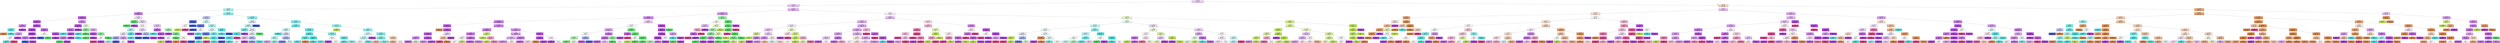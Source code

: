 digraph Tree {
node [shape=box, style="filled", color="black"] ;
0 [label="f_1 <= 574.809\ngini = 0.783\nsamples = 7689\nvalue = [1530, 720, 477, 1242, 266, 2766, 688]\nclass = a", fillcolor="#efd7fa"] ;
1 [label="f_2 <= 1162.309\ngini = 0.759\nsamples = 4928\nvalue = [212, 637, 469, 1039, 258, 1982, 331]\nclass = a", fillcolor="#eccff9"] ;
0 -> 1 [labeldistance=2.5, labelangle=45, headlabel="True"] ;
2 [label="f_1 <= 360.254\ngini = 0.648\nsamples = 1377\nvalue = [45, 40, 39, 731, 178, 309, 35]\nclass = u", fillcolor="#b1f5f4"] ;
1 -> 2 ;
3 [label="f_1 <= 328.436\ngini = 0.469\nsamples = 257\nvalue = [2, 1, 29, 23, 15, 183, 4]\nclass = a", fillcolor="#ca79ed"] ;
2 -> 3 ;
4 [label="f_1 <= 303.489\ngini = 0.276\nsamples = 188\nvalue = [1, 0, 13, 11, 2, 159, 2]\nclass = a", fillcolor="#be5ae9"] ;
3 -> 4 ;
5 [label="f_4 <= 2729.937\ngini = 0.186\nsamples = 141\nvalue = [1, 0, 3, 7, 2, 127, 1]\nclass = a", fillcolor="#b94ee8"] ;
4 -> 5 ;
6 [label="i <= 64.111\ngini = 0.401\nsamples = 27\nvalue = [1, 0, 0, 6, 0, 20, 0]\nclass = a", fillcolor="#cb7bee"] ;
5 -> 6 ;
7 [label="f_3 <= 1783.835\ngini = 0.245\nsamples = 7\nvalue = [1, 0, 0, 6, 0, 0, 0]\nclass = u", fillcolor="#5ae9e7"] ;
6 -> 7 ;
8 [label="gini = 0.0\nsamples = 1\nvalue = [1, 0, 0, 0, 0, 0, 0]\nclass = voiced", fillcolor="#e58139"] ;
7 -> 8 ;
9 [label="gini = 0.0\nsamples = 6\nvalue = [0, 0, 0, 6, 0, 0, 0]\nclass = u", fillcolor="#39e5e2"] ;
7 -> 9 ;
10 [label="gini = 0.0\nsamples = 20\nvalue = [0, 0, 0, 0, 0, 20, 0]\nclass = a", fillcolor="#b139e5"] ;
6 -> 10 ;
11 [label="f_1 <= 293.727\ngini = 0.118\nsamples = 114\nvalue = [0, 0, 3, 1, 2, 107, 1]\nclass = a", fillcolor="#b645e7"] ;
5 -> 11 ;
12 [label="f_3 <= 1858.016\ngini = 0.064\nsamples = 92\nvalue = [0, 0, 0, 1, 1, 89, 1]\nclass = a", fillcolor="#b440e6"] ;
11 -> 12 ;
13 [label="f_1 <= 261.878\ngini = 0.56\nsamples = 5\nvalue = [0, 0, 0, 1, 0, 3, 1]\nclass = a", fillcolor="#d89cf2"] ;
12 -> 13 ;
14 [label="f_5 <= 3695.082\ngini = 0.5\nsamples = 2\nvalue = [0, 0, 0, 1, 0, 0, 1]\nclass = u", fillcolor="#ffffff"] ;
13 -> 14 ;
15 [label="gini = 0.0\nsamples = 1\nvalue = [0, 0, 0, 1, 0, 0, 0]\nclass = u", fillcolor="#39e5e2"] ;
14 -> 15 ;
16 [label="gini = 0.0\nsamples = 1\nvalue = [0, 0, 0, 0, 0, 0, 1]\nclass = i", fillcolor="#e53986"] ;
14 -> 16 ;
17 [label="gini = 0.0\nsamples = 3\nvalue = [0, 0, 0, 0, 0, 3, 0]\nclass = a", fillcolor="#b139e5"] ;
13 -> 17 ;
18 [label="f_2 <= 667.663\ngini = 0.023\nsamples = 87\nvalue = [0, 0, 0, 0, 1, 86, 0]\nclass = a", fillcolor="#b23be5"] ;
12 -> 18 ;
19 [label="f_3 <= 1980.188\ngini = 0.375\nsamples = 4\nvalue = [0, 0, 0, 0, 1, 3, 0]\nclass = a", fillcolor="#cb7bee"] ;
18 -> 19 ;
20 [label="gini = 0.0\nsamples = 1\nvalue = [0, 0, 0, 0, 1, 0, 0]\nclass = voiceless", fillcolor="#3956e5"] ;
19 -> 20 ;
21 [label="gini = 0.0\nsamples = 3\nvalue = [0, 0, 0, 0, 0, 3, 0]\nclass = a", fillcolor="#b139e5"] ;
19 -> 21 ;
22 [label="gini = 0.0\nsamples = 83\nvalue = [0, 0, 0, 0, 0, 83, 0]\nclass = a", fillcolor="#b139e5"] ;
18 -> 22 ;
23 [label="f_1 <= 294.867\ngini = 0.31\nsamples = 22\nvalue = [0, 0, 3, 0, 1, 18, 0]\nclass = a", fillcolor="#c163ea"] ;
11 -> 23 ;
24 [label="i <= 65.303\ngini = 0.5\nsamples = 2\nvalue = [0, 0, 1, 0, 1, 0, 0]\nclass = o", fillcolor="#ffffff"] ;
23 -> 24 ;
25 [label="gini = 0.0\nsamples = 1\nvalue = [0, 0, 0, 0, 1, 0, 0]\nclass = voiceless", fillcolor="#3956e5"] ;
24 -> 25 ;
26 [label="gini = 0.0\nsamples = 1\nvalue = [0, 0, 1, 0, 0, 0, 0]\nclass = o", fillcolor="#39e54d"] ;
24 -> 26 ;
27 [label="f_2 <= 1046.586\ngini = 0.18\nsamples = 20\nvalue = [0, 0, 2, 0, 0, 18, 0]\nclass = a", fillcolor="#ba4fe8"] ;
23 -> 27 ;
28 [label="gini = 0.0\nsamples = 12\nvalue = [0, 0, 0, 0, 0, 12, 0]\nclass = a", fillcolor="#b139e5"] ;
27 -> 28 ;
29 [label="f_2 <= 1102.605\ngini = 0.375\nsamples = 8\nvalue = [0, 0, 2, 0, 0, 6, 0]\nclass = a", fillcolor="#cb7bee"] ;
27 -> 29 ;
30 [label="gini = 0.0\nsamples = 2\nvalue = [0, 0, 2, 0, 0, 0, 0]\nclass = o", fillcolor="#39e54d"] ;
29 -> 30 ;
31 [label="gini = 0.0\nsamples = 6\nvalue = [0, 0, 0, 0, 0, 6, 0]\nclass = a", fillcolor="#b139e5"] ;
29 -> 31 ;
32 [label="f_3 <= 2213.957\ngini = 0.483\nsamples = 47\nvalue = [0, 0, 10, 4, 0, 32, 1]\nclass = a", fillcolor="#d189f0"] ;
4 -> 32 ;
33 [label="f_1 <= 317.066\ngini = 0.147\nsamples = 25\nvalue = [0, 0, 0, 2, 0, 23, 0]\nclass = a", fillcolor="#b84ae7"] ;
32 -> 33 ;
34 [label="f_2 <= 811.68\ngini = 0.32\nsamples = 10\nvalue = [0, 0, 0, 2, 0, 8, 0]\nclass = a", fillcolor="#c46aec"] ;
33 -> 34 ;
35 [label="gini = 0.0\nsamples = 1\nvalue = [0, 0, 0, 1, 0, 0, 0]\nclass = u", fillcolor="#39e5e2"] ;
34 -> 35 ;
36 [label="f_1 <= 316.445\ngini = 0.198\nsamples = 9\nvalue = [0, 0, 0, 1, 0, 8, 0]\nclass = a", fillcolor="#bb52e8"] ;
34 -> 36 ;
37 [label="gini = 0.0\nsamples = 8\nvalue = [0, 0, 0, 0, 0, 8, 0]\nclass = a", fillcolor="#b139e5"] ;
36 -> 37 ;
38 [label="gini = 0.0\nsamples = 1\nvalue = [0, 0, 0, 1, 0, 0, 0]\nclass = u", fillcolor="#39e5e2"] ;
36 -> 38 ;
39 [label="gini = 0.0\nsamples = 15\nvalue = [0, 0, 0, 0, 0, 15, 0]\nclass = a", fillcolor="#b139e5"] ;
33 -> 39 ;
40 [label="f_5 <= 3422.111\ngini = 0.616\nsamples = 22\nvalue = [0, 0, 10, 2, 0, 9, 1]\nclass = o", fillcolor="#f0fdf1"] ;
32 -> 40 ;
41 [label="f_4 <= 2892.743\ngini = 0.408\nsamples = 7\nvalue = [0, 0, 5, 2, 0, 0, 0]\nclass = o", fillcolor="#88ef94"] ;
40 -> 41 ;
42 [label="gini = 0.0\nsamples = 2\nvalue = [0, 0, 0, 2, 0, 0, 0]\nclass = u", fillcolor="#39e5e2"] ;
41 -> 42 ;
43 [label="gini = 0.0\nsamples = 5\nvalue = [0, 0, 5, 0, 0, 0, 0]\nclass = o", fillcolor="#39e54d"] ;
41 -> 43 ;
44 [label="f_5 <= 3607.571\ngini = 0.524\nsamples = 15\nvalue = [0, 0, 5, 0, 0, 9, 1]\nclass = a", fillcolor="#e0b0f5"] ;
40 -> 44 ;
45 [label="f_3 <= 2278.802\ngini = 0.198\nsamples = 9\nvalue = [0, 0, 1, 0, 0, 8, 0]\nclass = a", fillcolor="#bb52e8"] ;
44 -> 45 ;
46 [label="gini = 0.0\nsamples = 1\nvalue = [0, 0, 1, 0, 0, 0, 0]\nclass = o", fillcolor="#39e54d"] ;
45 -> 46 ;
47 [label="gini = 0.0\nsamples = 8\nvalue = [0, 0, 0, 0, 0, 8, 0]\nclass = a", fillcolor="#b139e5"] ;
45 -> 47 ;
48 [label="i <= 60.476\ngini = 0.5\nsamples = 6\nvalue = [0, 0, 4, 0, 0, 1, 1]\nclass = o", fillcolor="#88ef94"] ;
44 -> 48 ;
49 [label="i <= 55.456\ngini = 0.5\nsamples = 2\nvalue = [0, 0, 0, 0, 0, 1, 1]\nclass = a", fillcolor="#ffffff"] ;
48 -> 49 ;
50 [label="gini = 0.0\nsamples = 1\nvalue = [0, 0, 0, 0, 0, 0, 1]\nclass = i", fillcolor="#e53986"] ;
49 -> 50 ;
51 [label="gini = 0.0\nsamples = 1\nvalue = [0, 0, 0, 0, 0, 1, 0]\nclass = a", fillcolor="#b139e5"] ;
49 -> 51 ;
52 [label="gini = 0.0\nsamples = 4\nvalue = [0, 0, 4, 0, 0, 0, 0]\nclass = o", fillcolor="#39e54d"] ;
48 -> 52 ;
53 [label="f_5 <= 3294.672\ngini = 0.758\nsamples = 69\nvalue = [1, 1, 16, 12, 13, 24, 2]\nclass = a", fillcolor="#f3e1fb"] ;
3 -> 53 ;
54 [label="f_2 <= 1096.812\ngini = 0.165\nsamples = 11\nvalue = [0, 0, 10, 0, 0, 1, 0]\nclass = o", fillcolor="#4de85f"] ;
53 -> 54 ;
55 [label="gini = 0.0\nsamples = 10\nvalue = [0, 0, 10, 0, 0, 0, 0]\nclass = o", fillcolor="#39e54d"] ;
54 -> 55 ;
56 [label="gini = 0.0\nsamples = 1\nvalue = [0, 0, 0, 0, 0, 1, 0]\nclass = a", fillcolor="#b139e5"] ;
54 -> 56 ;
57 [label="f_5 <= 3590.879\ngini = 0.737\nsamples = 58\nvalue = [1, 1, 6, 12, 13, 23, 2]\nclass = a", fillcolor="#eed3f9"] ;
53 -> 57 ;
58 [label="f_3 <= 2247.929\ngini = 0.681\nsamples = 38\nvalue = [0, 0, 0, 11, 13, 13, 1]\nclass = voiceless", fillcolor="#ffffff"] ;
57 -> 58 ;
59 [label="f_3 <= 2116.836\ngini = 0.61\nsamples = 20\nvalue = [0, 0, 0, 11, 5, 3, 1]\nclass = u", fillcolor="#b0f5f3"] ;
58 -> 59 ;
60 [label="i <= 66.656\ngini = 0.711\nsamples = 11\nvalue = [0, 0, 0, 3, 4, 3, 1]\nclass = voiceless", fillcolor="#e6eafc"] ;
59 -> 60 ;
61 [label="f_2 <= 993.998\ngini = 0.444\nsamples = 6\nvalue = [0, 0, 0, 2, 4, 0, 0]\nclass = voiceless", fillcolor="#9caaf2"] ;
60 -> 61 ;
62 [label="gini = 0.444\nsamples = 3\nvalue = [0, 0, 0, 2, 1, 0, 0]\nclass = u", fillcolor="#9cf2f0"] ;
61 -> 62 ;
63 [label="gini = 0.0\nsamples = 3\nvalue = [0, 0, 0, 0, 3, 0, 0]\nclass = voiceless", fillcolor="#3956e5"] ;
61 -> 63 ;
64 [label="f_3 <= 1709.423\ngini = 0.56\nsamples = 5\nvalue = [0, 0, 0, 1, 0, 3, 1]\nclass = a", fillcolor="#d89cf2"] ;
60 -> 64 ;
65 [label="gini = 0.5\nsamples = 2\nvalue = [0, 0, 0, 1, 0, 0, 1]\nclass = u", fillcolor="#ffffff"] ;
64 -> 65 ;
66 [label="gini = 0.0\nsamples = 3\nvalue = [0, 0, 0, 0, 0, 3, 0]\nclass = a", fillcolor="#b139e5"] ;
64 -> 66 ;
67 [label="f_1 <= 356.153\ngini = 0.198\nsamples = 9\nvalue = [0, 0, 0, 8, 1, 0, 0]\nclass = u", fillcolor="#52e8e6"] ;
59 -> 67 ;
68 [label="gini = 0.0\nsamples = 8\nvalue = [0, 0, 0, 8, 0, 0, 0]\nclass = u", fillcolor="#39e5e2"] ;
67 -> 68 ;
69 [label="gini = 0.0\nsamples = 1\nvalue = [0, 0, 0, 0, 1, 0, 0]\nclass = voiceless", fillcolor="#3956e5"] ;
67 -> 69 ;
70 [label="f_2 <= 939.73\ngini = 0.494\nsamples = 18\nvalue = [0, 0, 0, 0, 8, 10, 0]\nclass = a", fillcolor="#efd7fa"] ;
58 -> 70 ;
71 [label="gini = 0.0\nsamples = 5\nvalue = [0, 0, 0, 0, 0, 5, 0]\nclass = a", fillcolor="#b139e5"] ;
70 -> 71 ;
72 [label="f_4 <= 2963.831\ngini = 0.473\nsamples = 13\nvalue = [0, 0, 0, 0, 8, 5, 0]\nclass = voiceless", fillcolor="#b5c0f5"] ;
70 -> 72 ;
73 [label="gini = 0.0\nsamples = 8\nvalue = [0, 0, 0, 0, 8, 0, 0]\nclass = voiceless", fillcolor="#3956e5"] ;
72 -> 73 ;
74 [label="gini = 0.0\nsamples = 5\nvalue = [0, 0, 0, 0, 0, 5, 0]\nclass = a", fillcolor="#b139e5"] ;
72 -> 74 ;
75 [label="f_3 <= 2228.841\ngini = 0.65\nsamples = 20\nvalue = [1, 1, 6, 1, 0, 10, 1]\nclass = a", fillcolor="#e9c6f8"] ;
57 -> 75 ;
76 [label="f_2 <= 657.809\ngini = 0.34\nsamples = 10\nvalue = [0, 1, 0, 1, 0, 8, 0]\nclass = a", fillcolor="#c265eb"] ;
75 -> 76 ;
77 [label="gini = 0.0\nsamples = 1\nvalue = [0, 0, 0, 1, 0, 0, 0]\nclass = u", fillcolor="#39e5e2"] ;
76 -> 77 ;
78 [label="i <= 71.876\ngini = 0.198\nsamples = 9\nvalue = [0, 1, 0, 0, 0, 8, 0]\nclass = a", fillcolor="#bb52e8"] ;
76 -> 78 ;
79 [label="gini = 0.0\nsamples = 7\nvalue = [0, 0, 0, 0, 0, 7, 0]\nclass = a", fillcolor="#b139e5"] ;
78 -> 79 ;
80 [label="f_3 <= 2044.409\ngini = 0.5\nsamples = 2\nvalue = [0, 1, 0, 0, 0, 1, 0]\nclass = e", fillcolor="#ffffff"] ;
78 -> 80 ;
81 [label="gini = 0.0\nsamples = 1\nvalue = [0, 1, 0, 0, 0, 0, 0]\nclass = e", fillcolor="#b7e539"] ;
80 -> 81 ;
82 [label="gini = 0.0\nsamples = 1\nvalue = [0, 0, 0, 0, 0, 1, 0]\nclass = a", fillcolor="#b139e5"] ;
80 -> 82 ;
83 [label="i <= 60.457\ngini = 0.58\nsamples = 10\nvalue = [1, 0, 6, 0, 0, 2, 1]\nclass = o", fillcolor="#9cf2a6"] ;
75 -> 83 ;
84 [label="gini = 0.0\nsamples = 2\nvalue = [0, 0, 0, 0, 0, 2, 0]\nclass = a", fillcolor="#b139e5"] ;
83 -> 84 ;
85 [label="f_4 <= 3228.817\ngini = 0.406\nsamples = 8\nvalue = [1, 0, 6, 0, 0, 0, 1]\nclass = o", fillcolor="#72ec80"] ;
83 -> 85 ;
86 [label="gini = 0.0\nsamples = 6\nvalue = [0, 0, 6, 0, 0, 0, 0]\nclass = o", fillcolor="#39e54d"] ;
85 -> 86 ;
87 [label="f_3 <= 2306.727\ngini = 0.5\nsamples = 2\nvalue = [1, 0, 0, 0, 0, 0, 1]\nclass = voiced", fillcolor="#ffffff"] ;
85 -> 87 ;
88 [label="gini = 0.0\nsamples = 1\nvalue = [1, 0, 0, 0, 0, 0, 0]\nclass = voiced", fillcolor="#e58139"] ;
87 -> 88 ;
89 [label="gini = 0.0\nsamples = 1\nvalue = [0, 0, 0, 0, 0, 0, 1]\nclass = i", fillcolor="#e53986"] ;
87 -> 89 ;
90 [label="f_2 <= 726.945\ngini = 0.563\nsamples = 1120\nvalue = [43, 39, 10, 708, 163, 126, 31]\nclass = u", fillcolor="#8ef0ee"] ;
2 -> 90 ;
91 [label="f_3 <= 1899.266\ngini = 0.53\nsamples = 113\nvalue = [0, 3, 0, 42, 65, 1, 2]\nclass = voiceless", fillcolor="#bfc8f7"] ;
90 -> 91 ;
92 [label="i <= 72.477\ngini = 0.106\nsamples = 36\nvalue = [0, 1, 0, 0, 34, 0, 1]\nclass = voiceless", fillcolor="#4460e6"] ;
91 -> 92 ;
93 [label="f_4 <= 2782.842\ngini = 0.5\nsamples = 2\nvalue = [0, 1, 0, 0, 0, 0, 1]\nclass = e", fillcolor="#ffffff"] ;
92 -> 93 ;
94 [label="gini = 0.0\nsamples = 1\nvalue = [0, 1, 0, 0, 0, 0, 0]\nclass = e", fillcolor="#b7e539"] ;
93 -> 94 ;
95 [label="gini = 0.0\nsamples = 1\nvalue = [0, 0, 0, 0, 0, 0, 1]\nclass = i", fillcolor="#e53986"] ;
93 -> 95 ;
96 [label="gini = 0.0\nsamples = 34\nvalue = [0, 0, 0, 0, 34, 0, 0]\nclass = voiceless", fillcolor="#3956e5"] ;
92 -> 96 ;
97 [label="f_2 <= 613.021\ngini = 0.539\nsamples = 77\nvalue = [0, 2, 0, 42, 31, 1, 1]\nclass = u", fillcolor="#d0f9f8"] ;
91 -> 97 ;
98 [label="f_4 <= 3150.414\ngini = 0.292\nsamples = 12\nvalue = [0, 0, 0, 1, 10, 1, 0]\nclass = voiceless", fillcolor="#5d75ea"] ;
97 -> 98 ;
99 [label="gini = 0.0\nsamples = 10\nvalue = [0, 0, 0, 0, 10, 0, 0]\nclass = voiceless", fillcolor="#3956e5"] ;
98 -> 99 ;
100 [label="f_1 <= 406.729\ngini = 0.5\nsamples = 2\nvalue = [0, 0, 0, 1, 0, 1, 0]\nclass = u", fillcolor="#ffffff"] ;
98 -> 100 ;
101 [label="gini = 0.0\nsamples = 1\nvalue = [0, 0, 0, 0, 0, 1, 0]\nclass = a", fillcolor="#b139e5"] ;
100 -> 101 ;
102 [label="gini = 0.0\nsamples = 1\nvalue = [0, 0, 0, 1, 0, 0, 0]\nclass = u", fillcolor="#39e5e2"] ;
100 -> 102 ;
103 [label="i <= 78.228\ngini = 0.497\nsamples = 65\nvalue = [0, 2, 0, 41, 21, 0, 1]\nclass = u", fillcolor="#a5f3f2"] ;
97 -> 103 ;
104 [label="f_4 <= 2887.555\ngini = 0.558\nsamples = 45\nvalue = [0, 2, 0, 23, 19, 0, 1]\nclass = u", fillcolor="#e1fbfb"] ;
103 -> 104 ;
105 [label="f_2 <= 691.062\ngini = 0.32\nsamples = 16\nvalue = [0, 2, 0, 1, 13, 0, 0]\nclass = voiceless", fillcolor="#637aeb"] ;
104 -> 105 ;
106 [label="f_3 <= 2313.108\ngini = 0.133\nsamples = 14\nvalue = [0, 0, 0, 1, 13, 0, 0]\nclass = voiceless", fillcolor="#4863e7"] ;
105 -> 106 ;
107 [label="gini = 0.0\nsamples = 13\nvalue = [0, 0, 0, 0, 13, 0, 0]\nclass = voiceless", fillcolor="#3956e5"] ;
106 -> 107 ;
108 [label="gini = 0.0\nsamples = 1\nvalue = [0, 0, 0, 1, 0, 0, 0]\nclass = u", fillcolor="#39e5e2"] ;
106 -> 108 ;
109 [label="gini = 0.0\nsamples = 2\nvalue = [0, 2, 0, 0, 0, 0, 0]\nclass = e", fillcolor="#b7e539"] ;
105 -> 109 ;
110 [label="f_1 <= 426.806\ngini = 0.38\nsamples = 29\nvalue = [0, 0, 0, 22, 6, 0, 1]\nclass = u", fillcolor="#75edeb"] ;
104 -> 110 ;
111 [label="f_1 <= 377.92\ngini = 0.218\nsamples = 25\nvalue = [0, 0, 0, 22, 2, 0, 1]\nclass = u", fillcolor="#53e8e6"] ;
110 -> 111 ;
112 [label="gini = 0.0\nsamples = 1\nvalue = [0, 0, 0, 0, 0, 0, 1]\nclass = i", fillcolor="#e53986"] ;
111 -> 112 ;
113 [label="gini = 0.153\nsamples = 24\nvalue = [0, 0, 0, 22, 2, 0, 0]\nclass = u", fillcolor="#4be7e5"] ;
111 -> 113 ;
114 [label="gini = 0.0\nsamples = 4\nvalue = [0, 0, 0, 0, 4, 0, 0]\nclass = voiceless", fillcolor="#3956e5"] ;
110 -> 114 ;
115 [label="i <= 81.239\ngini = 0.18\nsamples = 20\nvalue = [0, 0, 0, 18, 2, 0, 0]\nclass = u", fillcolor="#4fe8e5"] ;
103 -> 115 ;
116 [label="gini = 0.0\nsamples = 18\nvalue = [0, 0, 0, 18, 0, 0, 0]\nclass = u", fillcolor="#39e5e2"] ;
115 -> 116 ;
117 [label="gini = 0.0\nsamples = 2\nvalue = [0, 0, 0, 0, 2, 0, 0]\nclass = voiceless", fillcolor="#3956e5"] ;
115 -> 117 ;
118 [label="f_1 <= 381.826\ngini = 0.534\nsamples = 1007\nvalue = [43, 36, 10, 666, 98, 125, 29]\nclass = u", fillcolor="#86efed"] ;
90 -> 118 ;
119 [label="i <= 82.465\ngini = 0.68\nsamples = 65\nvalue = [0, 1, 3, 22, 28, 8, 3]\nclass = voiceless", fillcolor="#e3e7fb"] ;
118 -> 119 ;
120 [label="i <= 66.77\ngini = 0.694\nsamples = 46\nvalue = [0, 1, 3, 22, 9, 8, 3]\nclass = u", fillcolor="#b9f6f5"] ;
119 -> 120 ;
121 [label="f_5 <= 4233.685\ngini = 0.395\nsamples = 21\nvalue = [0, 0, 0, 16, 1, 3, 1]\nclass = u", fillcolor="#70ecea"] ;
120 -> 121 ;
122 [label="f_2 <= 1127.824\ngini = 0.204\nsamples = 18\nvalue = [0, 0, 0, 16, 1, 0, 1]\nclass = u", fillcolor="#50e8e5"] ;
121 -> 122 ;
123 [label="f_1 <= 362.223\ngini = 0.111\nsamples = 17\nvalue = [0, 0, 0, 16, 1, 0, 0]\nclass = u", fillcolor="#45e7e4"] ;
122 -> 123 ;
124 [label="gini = 0.0\nsamples = 1\nvalue = [0, 0, 0, 0, 1, 0, 0]\nclass = voiceless", fillcolor="#3956e5"] ;
123 -> 124 ;
125 [label="gini = 0.0\nsamples = 16\nvalue = [0, 0, 0, 16, 0, 0, 0]\nclass = u", fillcolor="#39e5e2"] ;
123 -> 125 ;
126 [label="gini = 0.0\nsamples = 1\nvalue = [0, 0, 0, 0, 0, 0, 1]\nclass = i", fillcolor="#e53986"] ;
122 -> 126 ;
127 [label="gini = 0.0\nsamples = 3\nvalue = [0, 0, 0, 0, 0, 3, 0]\nclass = a", fillcolor="#b139e5"] ;
121 -> 127 ;
128 [label="f_3 <= 2473.168\ngini = 0.778\nsamples = 25\nvalue = [0, 1, 3, 6, 8, 5, 2]\nclass = voiceless", fillcolor="#eaedfc"] ;
120 -> 128 ;
129 [label="f_3 <= 1919.248\ngini = 0.731\nsamples = 22\nvalue = [0, 1, 0, 6, 8, 5, 2]\nclass = voiceless", fillcolor="#e6eafc"] ;
128 -> 129 ;
130 [label="f_5 <= 3498.628\ngini = 0.625\nsamples = 8\nvalue = [0, 0, 0, 2, 0, 4, 2]\nclass = a", fillcolor="#e5bdf6"] ;
129 -> 130 ;
131 [label="gini = 0.5\nsamples = 4\nvalue = [0, 0, 0, 2, 0, 0, 2]\nclass = u", fillcolor="#ffffff"] ;
130 -> 131 ;
132 [label="gini = 0.0\nsamples = 4\nvalue = [0, 0, 0, 0, 0, 4, 0]\nclass = a", fillcolor="#b139e5"] ;
130 -> 132 ;
133 [label="f_4 <= 3097.875\ngini = 0.582\nsamples = 14\nvalue = [0, 1, 0, 4, 8, 1, 0]\nclass = voiceless", fillcolor="#b0bbf5"] ;
129 -> 133 ;
134 [label="gini = 0.514\nsamples = 12\nvalue = [0, 1, 0, 2, 8, 1, 0]\nclass = voiceless", fillcolor="#889aef"] ;
133 -> 134 ;
135 [label="gini = 0.0\nsamples = 2\nvalue = [0, 0, 0, 2, 0, 0, 0]\nclass = u", fillcolor="#39e5e2"] ;
133 -> 135 ;
136 [label="gini = 0.0\nsamples = 3\nvalue = [0, 0, 3, 0, 0, 0, 0]\nclass = o", fillcolor="#39e54d"] ;
128 -> 136 ;
137 [label="gini = 0.0\nsamples = 19\nvalue = [0, 0, 0, 0, 19, 0, 0]\nclass = voiceless", fillcolor="#3956e5"] ;
119 -> 137 ;
138 [label="f_2 <= 957.564\ngini = 0.507\nsamples = 942\nvalue = [43, 35, 7, 644, 70, 117, 26]\nclass = u", fillcolor="#81eeec"] ;
118 -> 138 ;
139 [label="f_3 <= 1932.262\ngini = 0.373\nsamples = 424\nvalue = [4, 14, 1, 331, 50, 21, 3]\nclass = u", fillcolor="#6aebe9"] ;
138 -> 139 ;
140 [label="f_5 <= 3375.624\ngini = 0.588\nsamples = 67\nvalue = [3, 1, 0, 36, 23, 4, 0]\nclass = u", fillcolor="#c4f7f6"] ;
139 -> 140 ;
141 [label="gini = 0.0\nsamples = 20\nvalue = [0, 0, 0, 20, 0, 0, 0]\nclass = u", fillcolor="#39e5e2"] ;
140 -> 141 ;
142 [label="i <= 69.08\ngini = 0.633\nsamples = 47\nvalue = [3, 1, 0, 16, 23, 4, 0]\nclass = voiceless", fillcolor="#d2d9f9"] ;
140 -> 142 ;
143 [label="f_3 <= 1549.414\ngini = 0.68\nsamples = 10\nvalue = [1, 1, 0, 5, 1, 2, 0]\nclass = u", fillcolor="#b5f5f4"] ;
142 -> 143 ;
144 [label="gini = 0.444\nsamples = 3\nvalue = [1, 0, 0, 0, 0, 2, 0]\nclass = a", fillcolor="#d89cf2"] ;
143 -> 144 ;
145 [label="gini = 0.449\nsamples = 7\nvalue = [0, 1, 0, 5, 1, 0, 0]\nclass = u", fillcolor="#7beeec"] ;
143 -> 145 ;
146 [label="f_1 <= 478.382\ngini = 0.552\nsamples = 37\nvalue = [2, 0, 0, 11, 22, 2, 0]\nclass = voiceless", fillcolor="#abb8f4"] ;
142 -> 146 ;
147 [label="gini = 0.39\nsamples = 21\nvalue = [0, 0, 0, 3, 16, 2, 0]\nclass = voiceless", fillcolor="#7085ec"] ;
146 -> 147 ;
148 [label="gini = 0.594\nsamples = 16\nvalue = [2, 0, 0, 8, 6, 0, 0]\nclass = u", fillcolor="#d7faf9"] ;
146 -> 148 ;
149 [label="f_5 <= 3677.552\ngini = 0.308\nsamples = 357\nvalue = [1, 13, 1, 295, 27, 17, 3]\nclass = u", fillcolor="#5eeae7"] ;
139 -> 149 ;
150 [label="f_3 <= 2249.328\ngini = 0.18\nsamples = 209\nvalue = [1, 6, 0, 189, 2, 8, 3]\nclass = u", fillcolor="#4de8e5"] ;
149 -> 150 ;
151 [label="f_5 <= 3665.146\ngini = 0.283\nsamples = 121\nvalue = [1, 6, 0, 102, 2, 7, 3]\nclass = u", fillcolor="#5ae9e7"] ;
150 -> 151 ;
152 [label="gini = 0.271\nsamples = 120\nvalue = [0, 6, 0, 102, 2, 7, 3]\nclass = u", fillcolor="#59e9e7"] ;
151 -> 152 ;
153 [label="gini = 0.0\nsamples = 1\nvalue = [1, 0, 0, 0, 0, 0, 0]\nclass = voiced", fillcolor="#e58139"] ;
151 -> 153 ;
154 [label="f_4 <= 3254.541\ngini = 0.022\nsamples = 88\nvalue = [0, 0, 0, 87, 0, 1, 0]\nclass = u", fillcolor="#3be5e2"] ;
150 -> 154 ;
155 [label="gini = 0.0\nsamples = 82\nvalue = [0, 0, 0, 82, 0, 0, 0]\nclass = u", fillcolor="#39e5e2"] ;
154 -> 155 ;
156 [label="gini = 0.278\nsamples = 6\nvalue = [0, 0, 0, 5, 0, 1, 0]\nclass = u", fillcolor="#61eae8"] ;
154 -> 156 ;
157 [label="f_3 <= 2221.6\ngini = 0.453\nsamples = 148\nvalue = [0, 7, 1, 106, 25, 9, 0]\nclass = u", fillcolor="#7deeec"] ;
149 -> 157 ;
158 [label="i <= 62.416\ngini = 0.668\nsamples = 40\nvalue = [0, 1, 0, 15, 15, 9, 0]\nclass = u", fillcolor="#ffffff"] ;
157 -> 158 ;
159 [label="gini = 0.0\nsamples = 9\nvalue = [0, 0, 0, 0, 0, 9, 0]\nclass = a", fillcolor="#b139e5"] ;
158 -> 159 ;
160 [label="gini = 0.531\nsamples = 31\nvalue = [0, 1, 0, 15, 15, 0, 0]\nclass = u", fillcolor="#ffffff"] ;
158 -> 160 ;
161 [label="f_3 <= 2664.56\ngini = 0.278\nsamples = 108\nvalue = [0, 6, 1, 91, 10, 0, 0]\nclass = u", fillcolor="#5beae7"] ;
157 -> 161 ;
162 [label="gini = 0.195\nsamples = 75\nvalue = [0, 6, 1, 67, 1, 0, 0]\nclass = u", fillcolor="#50e8e5"] ;
161 -> 162 ;
163 [label="gini = 0.397\nsamples = 33\nvalue = [0, 0, 0, 24, 9, 0, 0]\nclass = u", fillcolor="#83efed"] ;
161 -> 163 ;
164 [label="f_5 <= 2973.155\ngini = 0.59\nsamples = 518\nvalue = [39, 21, 6, 313, 20, 96, 23]\nclass = u", fillcolor="#99f2f0"] ;
138 -> 164 ;
165 [label="gini = 0.0\nsamples = 9\nvalue = [0, 9, 0, 0, 0, 0, 0]\nclass = e", fillcolor="#b7e539"] ;
164 -> 165 ;
166 [label="i <= 66.025\ngini = 0.576\nsamples = 509\nvalue = [39, 12, 6, 313, 20, 96, 23]\nclass = u", fillcolor="#97f1f0"] ;
164 -> 166 ;
167 [label="f_4 <= 3478.983\ngini = 0.648\nsamples = 163\nvalue = [13, 0, 2, 77, 1, 55, 15]\nclass = u", fillcolor="#d7faf9"] ;
166 -> 167 ;
168 [label="f_3 <= 2374.52\ngini = 0.638\nsamples = 148\nvalue = [13, 0, 2, 77, 1, 40, 15]\nclass = u", fillcolor="#bbf6f5"] ;
167 -> 168 ;
169 [label="gini = 0.712\nsamples = 104\nvalue = [13, 0, 2, 39, 1, 35, 14]\nclass = u", fillcolor="#f4fdfd"] ;
168 -> 169 ;
170 [label="gini = 0.241\nsamples = 44\nvalue = [0, 0, 0, 38, 0, 5, 1]\nclass = u", fillcolor="#57e9e6"] ;
168 -> 170 ;
171 [label="gini = 0.0\nsamples = 15\nvalue = [0, 0, 0, 0, 0, 15, 0]\nclass = a", fillcolor="#b139e5"] ;
167 -> 171 ;
172 [label="f_1 <= 561.677\ngini = 0.51\nsamples = 346\nvalue = [26, 12, 4, 236, 19, 41, 8]\nclass = u", fillcolor="#80eeec"] ;
166 -> 172 ;
173 [label="f_4 <= 2482.336\ngini = 0.484\nsamples = 333\nvalue = [19, 10, 4, 234, 19, 39, 8]\nclass = u", fillcolor="#7ceeec"] ;
172 -> 173 ;
174 [label="gini = 0.42\nsamples = 10\nvalue = [7, 0, 0, 3, 0, 0, 0]\nclass = voiced", fillcolor="#f0b78e"] ;
173 -> 174 ;
175 [label="gini = 0.467\nsamples = 323\nvalue = [12, 10, 4, 231, 19, 39, 8]\nclass = u", fillcolor="#79edeb"] ;
173 -> 175 ;
176 [label="f_5 <= 3663.258\ngini = 0.639\nsamples = 13\nvalue = [7, 2, 0, 2, 0, 2, 0]\nclass = voiced", fillcolor="#f3c6a5"] ;
172 -> 176 ;
177 [label="gini = 0.408\nsamples = 7\nvalue = [5, 0, 0, 0, 0, 2, 0]\nclass = voiced", fillcolor="#efb388"] ;
176 -> 177 ;
178 [label="gini = 0.667\nsamples = 6\nvalue = [2, 2, 0, 2, 0, 0, 0]\nclass = voiced", fillcolor="#ffffff"] ;
176 -> 178 ;
179 [label="f_1 <= 426.049\ngini = 0.718\nsamples = 3551\nvalue = [167, 597, 430, 308, 80, 1673, 296]\nclass = a", fillcolor="#e3b7f6"] ;
1 -> 179 ;
180 [label="f_2 <= 1973.527\ngini = 0.567\nsamples = 1783\nvalue = [28, 115, 349, 62, 52, 1109, 68]\nclass = a", fillcolor="#d696f1"] ;
179 -> 180 ;
181 [label="i <= 75.463\ngini = 0.522\nsamples = 1626\nvalue = [28, 90, 249, 62, 52, 1088, 57]\nclass = a", fillcolor="#cf86ef"] ;
180 -> 181 ;
182 [label="f_1 <= 299.151\ngini = 0.475\nsamples = 1284\nvalue = [28, 71, 135, 55, 29, 914, 52]\nclass = a", fillcolor="#ca79ed"] ;
181 -> 182 ;
183 [label="f_3 <= 1740.425\ngini = 0.264\nsamples = 303\nvalue = [9, 4, 18, 3, 5, 259, 5]\nclass = a", fillcolor="#bd58e9"] ;
182 -> 183 ;
184 [label="gini = 0.0\nsamples = 2\nvalue = [2, 0, 0, 0, 0, 0, 0]\nclass = voiced", fillcolor="#e58139"] ;
183 -> 184 ;
185 [label="f_4 <= 3779.173\ngini = 0.255\nsamples = 301\nvalue = [7, 4, 18, 3, 5, 259, 5]\nclass = a", fillcolor="#bd56e9"] ;
183 -> 185 ;
186 [label="f_2 <= 1202.955\ngini = 0.242\nsamples = 295\nvalue = [5, 4, 18, 3, 5, 256, 4]\nclass = a", fillcolor="#bc55e9"] ;
185 -> 186 ;
187 [label="f_1 <= 288.758\ngini = 0.496\nsamples = 32\nvalue = [2, 0, 5, 1, 1, 22, 1]\nclass = a", fillcolor="#ce82ef"] ;
186 -> 187 ;
188 [label="gini = 0.306\nsamples = 23\nvalue = [2, 0, 0, 1, 1, 19, 0]\nclass = a", fillcolor="#c05fea"] ;
187 -> 188 ;
189 [label="gini = 0.568\nsamples = 9\nvalue = [0, 0, 5, 0, 0, 3, 1]\nclass = o", fillcolor="#bdf6c4"] ;
187 -> 189 ;
190 [label="f_5 <= 3386.637\ngini = 0.205\nsamples = 263\nvalue = [3, 4, 13, 2, 4, 234, 3]\nclass = a", fillcolor="#ba50e8"] ;
186 -> 190 ;
191 [label="gini = 0.517\nsamples = 24\nvalue = [0, 4, 2, 0, 1, 16, 1]\nclass = a", fillcolor="#d088ef"] ;
190 -> 191 ;
192 [label="gini = 0.165\nsamples = 239\nvalue = [3, 0, 11, 2, 3, 218, 2]\nclass = a", fillcolor="#b84be7"] ;
190 -> 192 ;
193 [label="f_1 <= 252.298\ngini = 0.611\nsamples = 6\nvalue = [2, 0, 0, 0, 0, 3, 1]\nclass = a", fillcolor="#eccef8"] ;
185 -> 193 ;
194 [label="f_1 <= 239.024\ngini = 0.444\nsamples = 3\nvalue = [2, 0, 0, 0, 0, 0, 1]\nclass = voiced", fillcolor="#f2c09c"] ;
193 -> 194 ;
195 [label="gini = 0.0\nsamples = 1\nvalue = [0, 0, 0, 0, 0, 0, 1]\nclass = i", fillcolor="#e53986"] ;
194 -> 195 ;
196 [label="gini = 0.0\nsamples = 2\nvalue = [2, 0, 0, 0, 0, 0, 0]\nclass = voiced", fillcolor="#e58139"] ;
194 -> 196 ;
197 [label="gini = 0.0\nsamples = 3\nvalue = [0, 0, 0, 0, 0, 3, 0]\nclass = a", fillcolor="#b139e5"] ;
193 -> 197 ;
198 [label="f_4 <= 2910.58\ngini = 0.529\nsamples = 981\nvalue = [19, 67, 117, 52, 24, 655, 47]\nclass = a", fillcolor="#ce84ef"] ;
182 -> 198 ;
199 [label="f_2 <= 1833.638\ngini = 0.466\nsamples = 366\nvalue = [7, 46, 12, 20, 7, 262, 12]\nclass = a", fillcolor="#ca79ed"] ;
198 -> 199 ;
200 [label="i <= 55.305\ngini = 0.429\nsamples = 350\nvalue = [7, 34, 12, 20, 7, 261, 9]\nclass = a", fillcolor="#c771ec"] ;
199 -> 200 ;
201 [label="f_2 <= 1571.252\ngini = 0.748\nsamples = 19\nvalue = [0, 5, 0, 2, 1, 5, 6]\nclass = i", fillcolor="#fdf1f6"] ;
200 -> 201 ;
202 [label="gini = 0.675\nsamples = 13\nvalue = [0, 0, 0, 2, 1, 5, 5]\nclass = a", fillcolor="#ffffff"] ;
201 -> 202 ;
203 [label="gini = 0.278\nsamples = 6\nvalue = [0, 5, 0, 0, 0, 0, 1]\nclass = e", fillcolor="#c5ea61"] ;
201 -> 203 ;
204 [label="f_3 <= 2101.791\ngini = 0.389\nsamples = 331\nvalue = [7, 29, 12, 18, 6, 256, 3]\nclass = a", fillcolor="#c46aeb"] ;
200 -> 204 ;
205 [label="gini = 0.253\nsamples = 151\nvalue = [1, 3, 1, 10, 4, 130, 2]\nclass = a", fillcolor="#bd56e9"] ;
204 -> 205 ;
206 [label="gini = 0.482\nsamples = 180\nvalue = [6, 26, 11, 8, 2, 126, 1]\nclass = a", fillcolor="#cc7eee"] ;
204 -> 206 ;
207 [label="f_3 <= 2422.408\ngini = 0.398\nsamples = 16\nvalue = [0, 12, 0, 0, 0, 1, 3]\nclass = e", fillcolor="#cded76"] ;
199 -> 207 ;
208 [label="gini = 0.0\nsamples = 11\nvalue = [0, 11, 0, 0, 0, 0, 0]\nclass = e", fillcolor="#b7e539"] ;
207 -> 208 ;
209 [label="i <= 50.277\ngini = 0.56\nsamples = 5\nvalue = [0, 1, 0, 0, 0, 1, 3]\nclass = i", fillcolor="#f29cc2"] ;
207 -> 209 ;
210 [label="gini = 0.0\nsamples = 1\nvalue = [0, 1, 0, 0, 0, 0, 0]\nclass = e", fillcolor="#b7e539"] ;
209 -> 210 ;
211 [label="gini = 0.375\nsamples = 4\nvalue = [0, 0, 0, 0, 0, 1, 3]\nclass = i", fillcolor="#ee7bae"] ;
209 -> 211 ;
212 [label="f_4 <= 3473.287\ngini = 0.554\nsamples = 615\nvalue = [12, 21, 105, 32, 17, 393, 35]\nclass = a", fillcolor="#d38ff0"] ;
198 -> 212 ;
213 [label="i <= 66.239\ngini = 0.585\nsamples = 544\nvalue = [11, 21, 105, 32, 14, 330, 31]\nclass = a", fillcolor="#d79af2"] ;
212 -> 213 ;
214 [label="i <= 62.499\ngini = 0.65\nsamples = 345\nvalue = [11, 11, 76, 25, 13, 185, 24]\nclass = a", fillcolor="#dfaff4"] ;
213 -> 214 ;
215 [label="gini = 0.579\nsamples = 220\nvalue = [10, 6, 21, 15, 8, 138, 22]\nclass = a", fillcolor="#d18bf0"] ;
214 -> 215 ;
216 [label="gini = 0.655\nsamples = 125\nvalue = [1, 5, 55, 10, 5, 47, 2]\nclass = o", fillcolor="#ebfced"] ;
214 -> 216 ;
217 [label="f_3 <= 2503.502\ngini = 0.443\nsamples = 199\nvalue = [0, 10, 29, 7, 1, 145, 7]\nclass = a", fillcolor="#ca78ed"] ;
213 -> 217 ;
218 [label="gini = 0.331\nsamples = 144\nvalue = [0, 6, 8, 7, 0, 117, 6]\nclass = a", fillcolor="#c060ea"] ;
217 -> 218 ;
219 [label="gini = 0.589\nsamples = 55\nvalue = [0, 4, 21, 0, 1, 28, 1]\nclass = a", fillcolor="#efd6fa"] ;
217 -> 219 ;
220 [label="f_4 <= 3770.642\ngini = 0.207\nsamples = 71\nvalue = [1, 0, 0, 0, 3, 63, 4]\nclass = a", fillcolor="#ba51e8"] ;
212 -> 220 ;
221 [label="f_3 <= 1970.113\ngini = 0.118\nsamples = 65\nvalue = [1, 0, 0, 0, 1, 61, 2]\nclass = a", fillcolor="#b646e7"] ;
220 -> 221 ;
222 [label="gini = 0.0\nsamples = 1\nvalue = [1, 0, 0, 0, 0, 0, 0]\nclass = voiced", fillcolor="#e58139"] ;
221 -> 222 ;
223 [label="gini = 0.09\nsamples = 64\nvalue = [0, 0, 0, 0, 1, 61, 2]\nclass = a", fillcolor="#b543e6"] ;
221 -> 223 ;
224 [label="f_3 <= 2731.944\ngini = 0.667\nsamples = 6\nvalue = [0, 0, 0, 0, 2, 2, 2]\nclass = voiceless", fillcolor="#ffffff"] ;
220 -> 224 ;
225 [label="gini = 0.0\nsamples = 2\nvalue = [0, 0, 0, 0, 0, 2, 0]\nclass = a", fillcolor="#b139e5"] ;
224 -> 225 ;
226 [label="gini = 0.5\nsamples = 4\nvalue = [0, 0, 0, 0, 2, 0, 2]\nclass = voiceless", fillcolor="#ffffff"] ;
224 -> 226 ;
227 [label="f_5 <= 3675.216\ngini = 0.622\nsamples = 342\nvalue = [0, 19, 114, 7, 23, 174, 5]\nclass = a", fillcolor="#eacbf8"] ;
181 -> 227 ;
228 [label="f_3 <= 2378.499\ngini = 0.663\nsamples = 271\nvalue = [0, 19, 111, 6, 23, 107, 5]\nclass = o", fillcolor="#fafefb"] ;
227 -> 228 ;
229 [label="f_2 <= 1370.696\ngini = 0.633\nsamples = 178\nvalue = [0, 14, 33, 6, 22, 99, 4]\nclass = a", fillcolor="#dba5f3"] ;
228 -> 229 ;
230 [label="f_4 <= 2868.308\ngini = 0.746\nsamples = 62\nvalue = [0, 6, 20, 3, 19, 13, 1]\nclass = o", fillcolor="#fafefb"] ;
229 -> 230 ;
231 [label="f_1 <= 375.413\ngini = 0.645\nsamples = 35\nvalue = [0, 6, 19, 3, 2, 5, 0]\nclass = o", fillcolor="#a6f3af"] ;
230 -> 231 ;
232 [label="gini = 0.265\nsamples = 20\nvalue = [0, 0, 17, 0, 1, 2, 0]\nclass = o", fillcolor="#5ae96b"] ;
231 -> 232 ;
233 [label="gini = 0.738\nsamples = 15\nvalue = [0, 6, 2, 3, 1, 3, 0]\nclass = e", fillcolor="#edf8ce"] ;
231 -> 233 ;
234 [label="f_1 <= 323.349\ngini = 0.513\nsamples = 27\nvalue = [0, 0, 1, 0, 17, 8, 1]\nclass = voiceless", fillcolor="#a1aff3"] ;
230 -> 234 ;
235 [label="gini = 0.198\nsamples = 9\nvalue = [0, 0, 1, 0, 0, 8, 0]\nclass = a", fillcolor="#bb52e8"] ;
234 -> 235 ;
236 [label="gini = 0.105\nsamples = 18\nvalue = [0, 0, 0, 0, 17, 0, 1]\nclass = voiceless", fillcolor="#4560e7"] ;
234 -> 236 ;
237 [label="i <= 81.467\ngini = 0.431\nsamples = 116\nvalue = [0, 8, 13, 3, 3, 86, 3]\nclass = a", fillcolor="#c873ed"] ;
229 -> 237 ;
238 [label="f_1 <= 397.716\ngini = 0.389\nsamples = 110\nvalue = [0, 8, 9, 2, 3, 85, 3]\nclass = a", fillcolor="#c46aeb"] ;
237 -> 238 ;
239 [label="gini = 0.231\nsamples = 80\nvalue = [0, 3, 1, 1, 3, 70, 2]\nclass = a", fillcolor="#bb53e8"] ;
238 -> 239 ;
240 [label="gini = 0.649\nsamples = 30\nvalue = [0, 5, 8, 1, 0, 15, 1]\nclass = a", fillcolor="#e6c0f7"] ;
238 -> 240 ;
241 [label="f_1 <= 358.415\ngini = 0.5\nsamples = 6\nvalue = [0, 0, 4, 1, 0, 1, 0]\nclass = o", fillcolor="#88ef94"] ;
237 -> 241 ;
242 [label="gini = 0.0\nsamples = 4\nvalue = [0, 0, 4, 0, 0, 0, 0]\nclass = o", fillcolor="#39e54d"] ;
241 -> 242 ;
243 [label="gini = 0.5\nsamples = 2\nvalue = [0, 0, 0, 1, 0, 1, 0]\nclass = u", fillcolor="#ffffff"] ;
241 -> 243 ;
244 [label="f_1 <= 302.893\ngini = 0.286\nsamples = 93\nvalue = [0, 5, 78, 0, 1, 8, 1]\nclass = o", fillcolor="#5cea6c"] ;
228 -> 244 ;
245 [label="f_1 <= 296.023\ngini = 0.278\nsamples = 6\nvalue = [0, 0, 0, 0, 0, 5, 1]\nclass = a", fillcolor="#c161ea"] ;
244 -> 245 ;
246 [label="gini = 0.0\nsamples = 5\nvalue = [0, 0, 0, 0, 0, 5, 0]\nclass = a", fillcolor="#b139e5"] ;
245 -> 246 ;
247 [label="gini = 0.0\nsamples = 1\nvalue = [0, 0, 0, 0, 0, 0, 1]\nclass = i", fillcolor="#e53986"] ;
245 -> 247 ;
248 [label="i <= 76.044\ngini = 0.192\nsamples = 87\nvalue = [0, 5, 78, 0, 1, 3, 0]\nclass = o", fillcolor="#4fe861"] ;
244 -> 248 ;
249 [label="f_5 <= 3451.927\ngini = 0.5\nsamples = 8\nvalue = [0, 4, 4, 0, 0, 0, 0]\nclass = e", fillcolor="#ffffff"] ;
248 -> 249 ;
250 [label="gini = 0.0\nsamples = 4\nvalue = [0, 4, 0, 0, 0, 0, 0]\nclass = e", fillcolor="#b7e539"] ;
249 -> 250 ;
251 [label="gini = 0.0\nsamples = 4\nvalue = [0, 0, 4, 0, 0, 0, 0]\nclass = o", fillcolor="#39e54d"] ;
249 -> 251 ;
252 [label="f_2 <= 1662.187\ngini = 0.121\nsamples = 79\nvalue = [0, 1, 74, 0, 1, 3, 0]\nclass = o", fillcolor="#46e759"] ;
248 -> 252 ;
253 [label="gini = 0.056\nsamples = 70\nvalue = [0, 1, 68, 0, 1, 0, 0]\nclass = o", fillcolor="#3fe652"] ;
252 -> 253 ;
254 [label="gini = 0.444\nsamples = 9\nvalue = [0, 0, 6, 0, 0, 3, 0]\nclass = o", fillcolor="#9cf2a6"] ;
252 -> 254 ;
255 [label="f_1 <= 424.128\ngini = 0.108\nsamples = 71\nvalue = [0, 0, 3, 1, 0, 67, 0]\nclass = a", fillcolor="#b645e7"] ;
227 -> 255 ;
256 [label="f_4 <= 3532.678\ngini = 0.083\nsamples = 70\nvalue = [0, 0, 2, 1, 0, 67, 0]\nclass = a", fillcolor="#b442e6"] ;
255 -> 256 ;
257 [label="f_3 <= 2719.447\ngini = 0.058\nsamples = 67\nvalue = [0, 0, 2, 0, 0, 65, 0]\nclass = a", fillcolor="#b33fe6"] ;
256 -> 257 ;
258 [label="f_4 <= 2996.385\ngini = 0.03\nsamples = 65\nvalue = [0, 0, 1, 0, 0, 64, 0]\nclass = a", fillcolor="#b23ce5"] ;
257 -> 258 ;
259 [label="gini = 0.32\nsamples = 5\nvalue = [0, 0, 1, 0, 0, 4, 0]\nclass = a", fillcolor="#c46aec"] ;
258 -> 259 ;
260 [label="gini = 0.0\nsamples = 60\nvalue = [0, 0, 0, 0, 0, 60, 0]\nclass = a", fillcolor="#b139e5"] ;
258 -> 260 ;
261 [label="f_5 <= 4829.672\ngini = 0.5\nsamples = 2\nvalue = [0, 0, 1, 0, 0, 1, 0]\nclass = o", fillcolor="#ffffff"] ;
257 -> 261 ;
262 [label="gini = 0.0\nsamples = 1\nvalue = [0, 0, 1, 0, 0, 0, 0]\nclass = o", fillcolor="#39e54d"] ;
261 -> 262 ;
263 [label="gini = 0.0\nsamples = 1\nvalue = [0, 0, 0, 0, 0, 1, 0]\nclass = a", fillcolor="#b139e5"] ;
261 -> 263 ;
264 [label="i <= 77.592\ngini = 0.444\nsamples = 3\nvalue = [0, 0, 0, 1, 0, 2, 0]\nclass = a", fillcolor="#d89cf2"] ;
256 -> 264 ;
265 [label="gini = 0.0\nsamples = 1\nvalue = [0, 0, 0, 1, 0, 0, 0]\nclass = u", fillcolor="#39e5e2"] ;
264 -> 265 ;
266 [label="gini = 0.0\nsamples = 2\nvalue = [0, 0, 0, 0, 0, 2, 0]\nclass = a", fillcolor="#b139e5"] ;
264 -> 266 ;
267 [label="gini = 0.0\nsamples = 1\nvalue = [0, 0, 1, 0, 0, 0, 0]\nclass = o", fillcolor="#39e54d"] ;
255 -> 267 ;
268 [label="i <= 75.316\ngini = 0.546\nsamples = 157\nvalue = [0, 25, 100, 0, 0, 21, 11]\nclass = o", fillcolor="#8ef09a"] ;
180 -> 268 ;
269 [label="i <= 64.811\ngini = 0.73\nsamples = 63\nvalue = [0, 21, 15, 0, 0, 18, 9]\nclass = e", fillcolor="#fafdf2"] ;
268 -> 269 ;
270 [label="f_4 <= 3562.488\ngini = 0.476\nsamples = 23\nvalue = [0, 0, 0, 0, 0, 14, 9]\nclass = a", fillcolor="#e3b8f6"] ;
269 -> 270 ;
271 [label="f_2 <= 2067.848\ngini = 0.459\nsamples = 14\nvalue = [0, 0, 0, 0, 0, 5, 9]\nclass = i", fillcolor="#f3a7c9"] ;
270 -> 271 ;
272 [label="i <= 56.646\ngini = 0.278\nsamples = 6\nvalue = [0, 0, 0, 0, 0, 5, 1]\nclass = a", fillcolor="#c161ea"] ;
271 -> 272 ;
273 [label="gini = 0.0\nsamples = 1\nvalue = [0, 0, 0, 0, 0, 0, 1]\nclass = i", fillcolor="#e53986"] ;
272 -> 273 ;
274 [label="gini = 0.0\nsamples = 5\nvalue = [0, 0, 0, 0, 0, 5, 0]\nclass = a", fillcolor="#b139e5"] ;
272 -> 274 ;
275 [label="gini = 0.0\nsamples = 8\nvalue = [0, 0, 0, 0, 0, 0, 8]\nclass = i", fillcolor="#e53986"] ;
271 -> 275 ;
276 [label="gini = 0.0\nsamples = 9\nvalue = [0, 0, 0, 0, 0, 9, 0]\nclass = a", fillcolor="#b139e5"] ;
270 -> 276 ;
277 [label="f_4 <= 3555.384\ngini = 0.574\nsamples = 40\nvalue = [0, 21, 15, 0, 0, 4, 0]\nclass = e", fillcolor="#eef9cf"] ;
269 -> 277 ;
278 [label="f_1 <= 399.216\ngini = 0.538\nsamples = 24\nvalue = [0, 5, 15, 0, 0, 4, 0]\nclass = o", fillcolor="#97f1a1"] ;
277 -> 278 ;
279 [label="f_3 <= 2816.462\ngini = 0.375\nsamples = 16\nvalue = [0, 0, 12, 0, 0, 4, 0]\nclass = o", fillcolor="#7bee88"] ;
278 -> 279 ;
280 [label="f_5 <= 4421.595\ngini = 0.153\nsamples = 12\nvalue = [0, 0, 11, 0, 0, 1, 0]\nclass = o", fillcolor="#4be75d"] ;
279 -> 280 ;
281 [label="gini = 0.0\nsamples = 11\nvalue = [0, 0, 11, 0, 0, 0, 0]\nclass = o", fillcolor="#39e54d"] ;
280 -> 281 ;
282 [label="gini = 0.0\nsamples = 1\nvalue = [0, 0, 0, 0, 0, 1, 0]\nclass = a", fillcolor="#b139e5"] ;
280 -> 282 ;
283 [label="f_4 <= 3489.229\ngini = 0.375\nsamples = 4\nvalue = [0, 0, 1, 0, 0, 3, 0]\nclass = a", fillcolor="#cb7bee"] ;
279 -> 283 ;
284 [label="gini = 0.0\nsamples = 3\nvalue = [0, 0, 0, 0, 0, 3, 0]\nclass = a", fillcolor="#b139e5"] ;
283 -> 284 ;
285 [label="gini = 0.0\nsamples = 1\nvalue = [0, 0, 1, 0, 0, 0, 0]\nclass = o", fillcolor="#39e54d"] ;
283 -> 285 ;
286 [label="f_4 <= 3380.731\ngini = 0.469\nsamples = 8\nvalue = [0, 5, 3, 0, 0, 0, 0]\nclass = e", fillcolor="#e2f5b0"] ;
278 -> 286 ;
287 [label="gini = 0.0\nsamples = 3\nvalue = [0, 0, 3, 0, 0, 0, 0]\nclass = o", fillcolor="#39e54d"] ;
286 -> 287 ;
288 [label="gini = 0.0\nsamples = 5\nvalue = [0, 5, 0, 0, 0, 0, 0]\nclass = e", fillcolor="#b7e539"] ;
286 -> 288 ;
289 [label="gini = 0.0\nsamples = 16\nvalue = [0, 16, 0, 0, 0, 0, 0]\nclass = e", fillcolor="#b7e539"] ;
277 -> 289 ;
290 [label="f_4 <= 3751.66\ngini = 0.179\nsamples = 94\nvalue = [0, 4, 85, 0, 0, 3, 2]\nclass = o", fillcolor="#4de85f"] ;
268 -> 290 ;
291 [label="f_5 <= 5175.725\ngini = 0.144\nsamples = 92\nvalue = [0, 4, 85, 0, 0, 1, 2]\nclass = o", fillcolor="#49e75b"] ;
290 -> 291 ;
292 [label="f_4 <= 2936.974\ngini = 0.125\nsamples = 91\nvalue = [0, 4, 85, 0, 0, 1, 1]\nclass = o", fillcolor="#47e759"] ;
291 -> 292 ;
293 [label="gini = 0.0\nsamples = 1\nvalue = [0, 0, 0, 0, 0, 0, 1]\nclass = i", fillcolor="#e53986"] ;
292 -> 293 ;
294 [label="i <= 78.321\ngini = 0.106\nsamples = 90\nvalue = [0, 4, 85, 0, 0, 1, 0]\nclass = o", fillcolor="#45e757"] ;
292 -> 294 ;
295 [label="f_4 <= 3522.504\ngini = 0.355\nsamples = 23\nvalue = [0, 4, 18, 0, 0, 1, 0]\nclass = o", fillcolor="#6dec7c"] ;
294 -> 295 ;
296 [label="gini = 0.105\nsamples = 18\nvalue = [0, 0, 17, 0, 0, 1, 0]\nclass = o", fillcolor="#45e757"] ;
295 -> 296 ;
297 [label="gini = 0.32\nsamples = 5\nvalue = [0, 4, 1, 0, 0, 0, 0]\nclass = e", fillcolor="#c9ec6a"] ;
295 -> 297 ;
298 [label="gini = 0.0\nsamples = 67\nvalue = [0, 0, 67, 0, 0, 0, 0]\nclass = o", fillcolor="#39e54d"] ;
294 -> 298 ;
299 [label="gini = 0.0\nsamples = 1\nvalue = [0, 0, 0, 0, 0, 0, 1]\nclass = i", fillcolor="#e53986"] ;
291 -> 299 ;
300 [label="gini = 0.0\nsamples = 2\nvalue = [0, 0, 0, 0, 0, 2, 0]\nclass = a", fillcolor="#b139e5"] ;
290 -> 300 ;
301 [label="i <= 68.006\ngini = 0.779\nsamples = 1768\nvalue = [139, 482, 81, 246, 28, 564, 228]\nclass = a", fillcolor="#faf2fd"] ;
179 -> 301 ;
302 [label="f_2 <= 1705.759\ngini = 0.702\nsamples = 765\nvalue = [63, 66, 12, 93, 6, 361, 164]\nclass = a", fillcolor="#e5bef6"] ;
301 -> 302 ;
303 [label="f_5 <= 3431.214\ngini = 0.691\nsamples = 643\nvalue = [63, 43, 12, 92, 6, 319, 108]\nclass = a", fillcolor="#e0b1f5"] ;
302 -> 303 ;
304 [label="f_2 <= 1523.52\ngini = 0.777\nsamples = 129\nvalue = [20, 31, 2, 16, 0, 42, 18]\nclass = a", fillcolor="#f6e9fc"] ;
303 -> 304 ;
305 [label="f_4 <= 2575.398\ngini = 0.728\nsamples = 88\nvalue = [18, 11, 0, 16, 0, 37, 6]\nclass = a", fillcolor="#eac9f8"] ;
304 -> 305 ;
306 [label="f_3 <= 2019.307\ngini = 0.397\nsamples = 11\nvalue = [0, 8, 0, 0, 0, 3, 0]\nclass = e", fillcolor="#d2ef83"] ;
305 -> 306 ;
307 [label="gini = 0.0\nsamples = 7\nvalue = [0, 7, 0, 0, 0, 0, 0]\nclass = e", fillcolor="#b7e539"] ;
306 -> 307 ;
308 [label="f_4 <= 2538.201\ngini = 0.375\nsamples = 4\nvalue = [0, 1, 0, 0, 0, 3, 0]\nclass = a", fillcolor="#cb7bee"] ;
306 -> 308 ;
309 [label="gini = 0.0\nsamples = 1\nvalue = [0, 1, 0, 0, 0, 0, 0]\nclass = e", fillcolor="#b7e539"] ;
308 -> 309 ;
310 [label="gini = 0.0\nsamples = 3\nvalue = [0, 0, 0, 0, 0, 3, 0]\nclass = a", fillcolor="#b139e5"] ;
308 -> 310 ;
311 [label="f_4 <= 2885.584\ngini = 0.7\nsamples = 77\nvalue = [18, 3, 0, 16, 0, 34, 6]\nclass = a", fillcolor="#eac9f8"] ;
305 -> 311 ;
312 [label="f_2 <= 1489.981\ngini = 0.552\nsamples = 36\nvalue = [3, 1, 0, 5, 0, 23, 4]\nclass = a", fillcolor="#d28cf0"] ;
311 -> 312 ;
313 [label="gini = 0.516\nsamples = 33\nvalue = [1, 1, 0, 5, 0, 22, 4]\nclass = a", fillcolor="#d087ef"] ;
312 -> 313 ;
314 [label="gini = 0.444\nsamples = 3\nvalue = [2, 0, 0, 0, 0, 1, 0]\nclass = voiced", fillcolor="#f2c09c"] ;
312 -> 314 ;
315 [label="f_1 <= 499.608\ngini = 0.717\nsamples = 41\nvalue = [15, 2, 0, 11, 0, 11, 2]\nclass = voiced", fillcolor="#fceee5"] ;
311 -> 315 ;
316 [label="gini = 0.682\nsamples = 22\nvalue = [5, 0, 0, 10, 0, 5, 2]\nclass = u", fillcolor="#c5f7f6"] ;
315 -> 316 ;
317 [label="gini = 0.609\nsamples = 19\nvalue = [10, 2, 0, 1, 0, 6, 0]\nclass = voiced", fillcolor="#f7d8c2"] ;
315 -> 317 ;
318 [label="i <= 61.759\ngini = 0.657\nsamples = 41\nvalue = [2, 20, 2, 0, 0, 5, 12]\nclass = e", fillcolor="#ebf8c8"] ;
304 -> 318 ;
319 [label="f_4 <= 2955.141\ngini = 0.496\nsamples = 11\nvalue = [0, 0, 0, 0, 0, 5, 6]\nclass = i", fillcolor="#fbdeeb"] ;
318 -> 319 ;
320 [label="gini = 0.0\nsamples = 5\nvalue = [0, 0, 0, 0, 0, 5, 0]\nclass = a", fillcolor="#b139e5"] ;
319 -> 320 ;
321 [label="gini = 0.0\nsamples = 6\nvalue = [0, 0, 0, 0, 0, 0, 6]\nclass = i", fillcolor="#e53986"] ;
319 -> 321 ;
322 [label="f_3 <= 2223.066\ngini = 0.507\nsamples = 30\nvalue = [2, 20, 2, 0, 0, 0, 6]\nclass = e", fillcolor="#d5f08c"] ;
318 -> 322 ;
323 [label="f_3 <= 1886.263\ngini = 0.265\nsamples = 20\nvalue = [1, 17, 2, 0, 0, 0, 0]\nclass = e", fillcolor="#c3e95a"] ;
322 -> 323 ;
324 [label="gini = 0.64\nsamples = 5\nvalue = [1, 2, 2, 0, 0, 0, 0]\nclass = e", fillcolor="#ffffff"] ;
323 -> 324 ;
325 [label="gini = 0.0\nsamples = 15\nvalue = [0, 15, 0, 0, 0, 0, 0]\nclass = e", fillcolor="#b7e539"] ;
323 -> 325 ;
326 [label="f_2 <= 1558.654\ngini = 0.54\nsamples = 10\nvalue = [1, 3, 0, 0, 0, 0, 6]\nclass = i", fillcolor="#f4aacb"] ;
322 -> 326 ;
327 [label="gini = 0.444\nsamples = 3\nvalue = [1, 2, 0, 0, 0, 0, 0]\nclass = e", fillcolor="#dbf29c"] ;
326 -> 327 ;
328 [label="gini = 0.245\nsamples = 7\nvalue = [0, 1, 0, 0, 0, 0, 6]\nclass = i", fillcolor="#e95a9a"] ;
326 -> 328 ;
329 [label="f_5 <= 4138.341\ngini = 0.649\nsamples = 514\nvalue = [43, 12, 10, 76, 6, 277, 90]\nclass = a", fillcolor="#dda8f4"] ;
303 -> 329 ;
330 [label="i <= 53.345\ngini = 0.644\nsamples = 487\nvalue = [43, 12, 10, 75, 6, 267, 74]\nclass = a", fillcolor="#dba3f3"] ;
329 -> 330 ;
331 [label="f_3 <= 2578.384\ngini = 0.527\nsamples = 127\nvalue = [1, 2, 0, 9, 0, 79, 36]\nclass = a", fillcolor="#daa1f3"] ;
330 -> 331 ;
332 [label="f_4 <= 2981.784\ngini = 0.548\nsamples = 88\nvalue = [1, 2, 0, 3, 0, 49, 33]\nclass = a", fillcolor="#e8c5f7"] ;
331 -> 332 ;
333 [label="gini = 0.18\nsamples = 20\nvalue = [0, 0, 0, 0, 0, 18, 2]\nclass = a", fillcolor="#ba4fe8"] ;
332 -> 333 ;
334 [label="gini = 0.581\nsamples = 68\nvalue = [1, 2, 0, 3, 0, 31, 31]\nclass = a", fillcolor="#ffffff"] ;
332 -> 334 ;
335 [label="f_1 <= 569.575\ngini = 0.379\nsamples = 39\nvalue = [0, 0, 0, 6, 0, 30, 3]\nclass = a", fillcolor="#c66fec"] ;
331 -> 335 ;
336 [label="gini = 0.285\nsamples = 36\nvalue = [0, 0, 0, 5, 0, 30, 1]\nclass = a", fillcolor="#c05fea"] ;
335 -> 336 ;
337 [label="gini = 0.444\nsamples = 3\nvalue = [0, 0, 0, 1, 0, 0, 2]\nclass = i", fillcolor="#f29cc2"] ;
335 -> 337 ;
338 [label="f_4 <= 2707.035\ngini = 0.667\nsamples = 360\nvalue = [42, 10, 10, 66, 6, 188, 38]\nclass = a", fillcolor="#dfadf4"] ;
330 -> 338 ;
339 [label="f_5 <= 3502.304\ngini = 0.744\nsamples = 42\nvalue = [15, 1, 0, 5, 1, 10, 10]\nclass = voiced", fillcolor="#fbebe0"] ;
338 -> 339 ;
340 [label="gini = 0.639\nsamples = 12\nvalue = [1, 1, 0, 5, 0, 5, 0]\nclass = u", fillcolor="#ffffff"] ;
339 -> 340 ;
341 [label="gini = 0.642\nsamples = 30\nvalue = [14, 0, 0, 0, 1, 5, 10]\nclass = voiced", fillcolor="#fae6d7"] ;
339 -> 341 ;
342 [label="f_5 <= 3571.318\ngini = 0.633\nsamples = 318\nvalue = [27, 9, 10, 61, 5, 178, 28]\nclass = a", fillcolor="#dba5f3"] ;
338 -> 342 ;
343 [label="gini = 0.738\nsamples = 114\nvalue = [12, 1, 9, 28, 4, 47, 13]\nclass = a", fillcolor="#eed3f9"] ;
342 -> 343 ;
344 [label="gini = 0.549\nsamples = 204\nvalue = [15, 8, 1, 33, 1, 131, 15]\nclass = a", fillcolor="#d28ef0"] ;
342 -> 344 ;
345 [label="f_5 <= 4470.263\ngini = 0.51\nsamples = 27\nvalue = [0, 0, 0, 1, 0, 10, 16]\nclass = i", fillcolor="#f6b9d4"] ;
329 -> 345 ;
346 [label="gini = 0.0\nsamples = 15\nvalue = [0, 0, 0, 0, 0, 0, 15]\nclass = i", fillcolor="#e53986"] ;
345 -> 346 ;
347 [label="f_3 <= 2293.981\ngini = 0.292\nsamples = 12\nvalue = [0, 0, 0, 1, 0, 10, 1]\nclass = a", fillcolor="#bf5dea"] ;
345 -> 347 ;
348 [label="gini = 0.0\nsamples = 1\nvalue = [0, 0, 0, 0, 0, 0, 1]\nclass = i", fillcolor="#e53986"] ;
347 -> 348 ;
349 [label="f_5 <= 4504.665\ngini = 0.165\nsamples = 11\nvalue = [0, 0, 0, 1, 0, 10, 0]\nclass = a", fillcolor="#b94de8"] ;
347 -> 349 ;
350 [label="gini = 0.0\nsamples = 1\nvalue = [0, 0, 0, 1, 0, 0, 0]\nclass = u", fillcolor="#39e5e2"] ;
349 -> 350 ;
351 [label="gini = 0.0\nsamples = 10\nvalue = [0, 0, 0, 0, 0, 10, 0]\nclass = a", fillcolor="#b139e5"] ;
349 -> 351 ;
352 [label="f_5 <= 3756.022\ngini = 0.635\nsamples = 122\nvalue = [0, 23, 0, 1, 0, 42, 56]\nclass = i", fillcolor="#fadcea"] ;
302 -> 352 ;
353 [label="i <= 50.168\ngini = 0.601\nsamples = 86\nvalue = [0, 22, 0, 1, 0, 16, 47]\nclass = i", fillcolor="#f5b2d0"] ;
352 -> 353 ;
354 [label="f_1 <= 469.306\ngini = 0.382\nsamples = 47\nvalue = [0, 2, 0, 1, 0, 8, 36]\nclass = i", fillcolor="#ec71a8"] ;
353 -> 354 ;
355 [label="f_5 <= 3489.791\ngini = 0.591\nsamples = 22\nvalue = [0, 2, 0, 1, 0, 7, 12]\nclass = i", fillcolor="#f6bdd7"] ;
354 -> 355 ;
356 [label="gini = 0.0\nsamples = 8\nvalue = [0, 0, 0, 0, 0, 0, 8]\nclass = i", fillcolor="#e53986"] ;
355 -> 356 ;
357 [label="f_5 <= 3684.567\ngini = 0.643\nsamples = 14\nvalue = [0, 2, 0, 1, 0, 7, 4]\nclass = a", fillcolor="#e8c4f7"] ;
355 -> 357 ;
358 [label="gini = 0.597\nsamples = 12\nvalue = [0, 2, 0, 1, 0, 7, 2]\nclass = a", fillcolor="#d89cf2"] ;
357 -> 358 ;
359 [label="gini = 0.0\nsamples = 2\nvalue = [0, 0, 0, 0, 0, 0, 2]\nclass = i", fillcolor="#e53986"] ;
357 -> 359 ;
360 [label="i <= 47.728\ngini = 0.077\nsamples = 25\nvalue = [0, 0, 0, 0, 0, 1, 24]\nclass = i", fillcolor="#e6418b"] ;
354 -> 360 ;
361 [label="gini = 0.0\nsamples = 21\nvalue = [0, 0, 0, 0, 0, 0, 21]\nclass = i", fillcolor="#e53986"] ;
360 -> 361 ;
362 [label="i <= 47.878\ngini = 0.375\nsamples = 4\nvalue = [0, 0, 0, 0, 0, 1, 3]\nclass = i", fillcolor="#ee7bae"] ;
360 -> 362 ;
363 [label="gini = 0.0\nsamples = 1\nvalue = [0, 0, 0, 0, 0, 1, 0]\nclass = a", fillcolor="#b139e5"] ;
362 -> 363 ;
364 [label="gini = 0.0\nsamples = 3\nvalue = [0, 0, 0, 0, 0, 0, 3]\nclass = i", fillcolor="#e53986"] ;
362 -> 364 ;
365 [label="f_4 <= 2913.068\ngini = 0.615\nsamples = 39\nvalue = [0, 20, 0, 0, 0, 8, 11]\nclass = e", fillcolor="#e8f7bf"] ;
353 -> 365 ;
366 [label="f_5 <= 3127.867\ngini = 0.198\nsamples = 18\nvalue = [0, 16, 0, 0, 0, 0, 2]\nclass = e", fillcolor="#c0e852"] ;
365 -> 366 ;
367 [label="f_5 <= 3096.812\ngini = 0.444\nsamples = 3\nvalue = [0, 1, 0, 0, 0, 0, 2]\nclass = i", fillcolor="#f29cc2"] ;
366 -> 367 ;
368 [label="gini = 0.0\nsamples = 1\nvalue = [0, 1, 0, 0, 0, 0, 0]\nclass = e", fillcolor="#b7e539"] ;
367 -> 368 ;
369 [label="gini = 0.0\nsamples = 2\nvalue = [0, 0, 0, 0, 0, 0, 2]\nclass = i", fillcolor="#e53986"] ;
367 -> 369 ;
370 [label="gini = 0.0\nsamples = 15\nvalue = [0, 15, 0, 0, 0, 0, 0]\nclass = e", fillcolor="#b7e539"] ;
366 -> 370 ;
371 [label="f_1 <= 480.879\ngini = 0.635\nsamples = 21\nvalue = [0, 4, 0, 0, 0, 8, 9]\nclass = i", fillcolor="#fdf0f6"] ;
365 -> 371 ;
372 [label="f_5 <= 3693.178\ngini = 0.397\nsamples = 11\nvalue = [0, 3, 0, 0, 0, 0, 8]\nclass = i", fillcolor="#ef83b3"] ;
371 -> 372 ;
373 [label="gini = 0.0\nsamples = 8\nvalue = [0, 0, 0, 0, 0, 0, 8]\nclass = i", fillcolor="#e53986"] ;
372 -> 373 ;
374 [label="gini = 0.0\nsamples = 3\nvalue = [0, 3, 0, 0, 0, 0, 0]\nclass = e", fillcolor="#b7e539"] ;
372 -> 374 ;
375 [label="f_3 <= 2796.971\ngini = 0.34\nsamples = 10\nvalue = [0, 1, 0, 0, 0, 8, 1]\nclass = a", fillcolor="#c265eb"] ;
371 -> 375 ;
376 [label="gini = 0.198\nsamples = 9\nvalue = [0, 0, 0, 0, 0, 8, 1]\nclass = a", fillcolor="#bb52e8"] ;
375 -> 376 ;
377 [label="gini = 0.0\nsamples = 1\nvalue = [0, 1, 0, 0, 0, 0, 0]\nclass = e", fillcolor="#b7e539"] ;
375 -> 377 ;
378 [label="f_1 <= 472.685\ngini = 0.415\nsamples = 36\nvalue = [0, 1, 0, 0, 0, 26, 9]\nclass = a", fillcolor="#ce82ef"] ;
352 -> 378 ;
379 [label="f_5 <= 4340.57\ngini = 0.561\nsamples = 14\nvalue = [0, 1, 0, 0, 0, 6, 7]\nclass = i", fillcolor="#fce6f0"] ;
378 -> 379 ;
380 [label="f_3 <= 2244.979\ngini = 0.406\nsamples = 8\nvalue = [0, 1, 0, 0, 0, 6, 1]\nclass = a", fillcolor="#c772ec"] ;
379 -> 380 ;
381 [label="gini = 0.0\nsamples = 1\nvalue = [0, 0, 0, 0, 0, 0, 1]\nclass = i", fillcolor="#e53986"] ;
380 -> 381 ;
382 [label="f_1 <= 432.645\ngini = 0.245\nsamples = 7\nvalue = [0, 1, 0, 0, 0, 6, 0]\nclass = a", fillcolor="#be5ae9"] ;
380 -> 382 ;
383 [label="gini = 0.0\nsamples = 1\nvalue = [0, 1, 0, 0, 0, 0, 0]\nclass = e", fillcolor="#b7e539"] ;
382 -> 383 ;
384 [label="gini = 0.0\nsamples = 6\nvalue = [0, 0, 0, 0, 0, 6, 0]\nclass = a", fillcolor="#b139e5"] ;
382 -> 384 ;
385 [label="gini = 0.0\nsamples = 6\nvalue = [0, 0, 0, 0, 0, 0, 6]\nclass = i", fillcolor="#e53986"] ;
379 -> 385 ;
386 [label="f_5 <= 3791.801\ngini = 0.165\nsamples = 22\nvalue = [0, 0, 0, 0, 0, 20, 2]\nclass = a", fillcolor="#b94de8"] ;
378 -> 386 ;
387 [label="f_1 <= 545.212\ngini = 0.5\nsamples = 2\nvalue = [0, 0, 0, 0, 0, 1, 1]\nclass = a", fillcolor="#ffffff"] ;
386 -> 387 ;
388 [label="gini = 0.0\nsamples = 1\nvalue = [0, 0, 0, 0, 0, 0, 1]\nclass = i", fillcolor="#e53986"] ;
387 -> 388 ;
389 [label="gini = 0.0\nsamples = 1\nvalue = [0, 0, 0, 0, 0, 1, 0]\nclass = a", fillcolor="#b139e5"] ;
387 -> 389 ;
390 [label="f_2 <= 1735.801\ngini = 0.095\nsamples = 20\nvalue = [0, 0, 0, 0, 0, 19, 1]\nclass = a", fillcolor="#b543e6"] ;
386 -> 390 ;
391 [label="f_2 <= 1721.716\ngini = 0.444\nsamples = 3\nvalue = [0, 0, 0, 0, 0, 2, 1]\nclass = a", fillcolor="#d89cf2"] ;
390 -> 391 ;
392 [label="gini = 0.0\nsamples = 2\nvalue = [0, 0, 0, 0, 0, 2, 0]\nclass = a", fillcolor="#b139e5"] ;
391 -> 392 ;
393 [label="gini = 0.0\nsamples = 1\nvalue = [0, 0, 0, 0, 0, 0, 1]\nclass = i", fillcolor="#e53986"] ;
391 -> 393 ;
394 [label="gini = 0.0\nsamples = 17\nvalue = [0, 0, 0, 0, 0, 17, 0]\nclass = a", fillcolor="#b139e5"] ;
390 -> 394 ;
395 [label="f_2 <= 1526.334\ngini = 0.749\nsamples = 1003\nvalue = [76, 416, 69, 153, 22, 203, 64]\nclass = e", fillcolor="#ecf8ca"] ;
301 -> 395 ;
396 [label="f_2 <= 1367.693\ngini = 0.805\nsamples = 499\nvalue = [60, 79, 33, 148, 22, 116, 41]\nclass = u", fillcolor="#eefdfd"] ;
395 -> 396 ;
397 [label="f_3 <= 2205.39\ngini = 0.773\nsamples = 301\nvalue = [40, 36, 18, 120, 21, 46, 20]\nclass = u", fillcolor="#c6f7f7"] ;
396 -> 397 ;
398 [label="f_5 <= 3292.836\ngini = 0.82\nsamples = 192\nvalue = [35, 32, 4, 49, 19, 37, 16]\nclass = u", fillcolor="#f0fdfd"] ;
397 -> 398 ;
399 [label="i <= 72.361\ngini = 0.742\nsamples = 36\nvalue = [1, 10, 4, 4, 14, 2, 1]\nclass = voiceless", fillcolor="#e1e5fb"] ;
398 -> 399 ;
400 [label="f_1 <= 455.162\ngini = 0.18\nsamples = 10\nvalue = [0, 9, 0, 0, 0, 0, 1]\nclass = e", fillcolor="#bfe84f"] ;
399 -> 400 ;
401 [label="gini = 0.0\nsamples = 1\nvalue = [0, 0, 0, 0, 0, 0, 1]\nclass = i", fillcolor="#e53986"] ;
400 -> 401 ;
402 [label="gini = 0.0\nsamples = 9\nvalue = [0, 9, 0, 0, 0, 0, 0]\nclass = e", fillcolor="#b7e539"] ;
400 -> 402 ;
403 [label="f_4 <= 2675.399\ngini = 0.654\nsamples = 26\nvalue = [1, 1, 4, 4, 14, 2, 0]\nclass = voiceless", fillcolor="#a5b2f3"] ;
399 -> 403 ;
404 [label="gini = 0.304\nsamples = 17\nvalue = [1, 0, 0, 2, 14, 0, 0]\nclass = voiceless", fillcolor="#6178ea"] ;
403 -> 404 ;
405 [label="gini = 0.691\nsamples = 9\nvalue = [0, 1, 4, 2, 0, 2, 0]\nclass = o", fillcolor="#c6f8cc"] ;
403 -> 405 ;
406 [label="f_4 <= 2474.926\ngini = 0.789\nsamples = 156\nvalue = [34, 22, 0, 45, 5, 35, 15]\nclass = u", fillcolor="#effdfd"] ;
398 -> 406 ;
407 [label="f_5 <= 3340.219\ngini = 0.153\nsamples = 12\nvalue = [11, 0, 0, 0, 0, 1, 0]\nclass = voiced", fillcolor="#e78c4b"] ;
406 -> 407 ;
408 [label="gini = 0.0\nsamples = 1\nvalue = [0, 0, 0, 0, 0, 1, 0]\nclass = a", fillcolor="#b139e5"] ;
407 -> 408 ;
409 [label="gini = 0.0\nsamples = 11\nvalue = [11, 0, 0, 0, 0, 0, 0]\nclass = voiced", fillcolor="#e58139"] ;
407 -> 409 ;
410 [label="f_3 <= 1646.115\ngini = 0.786\nsamples = 144\nvalue = [23, 22, 0, 45, 5, 34, 15]\nclass = u", fillcolor="#ebfcfc"] ;
406 -> 410 ;
411 [label="gini = 0.278\nsamples = 12\nvalue = [2, 0, 0, 10, 0, 0, 0]\nclass = u", fillcolor="#61eae8"] ;
410 -> 411 ;
412 [label="gini = 0.796\nsamples = 132\nvalue = [21, 22, 0, 35, 5, 34, 15]\nclass = u", fillcolor="#fdffff"] ;
410 -> 412 ;
413 [label="i <= 76.989\ngini = 0.547\nsamples = 109\nvalue = [5, 4, 14, 71, 2, 9, 4]\nclass = u", fillcolor="#88efee"] ;
397 -> 413 ;
414 [label="f_5 <= 3773.262\ngini = 0.713\nsamples = 66\nvalue = [5, 4, 13, 31, 2, 8, 3]\nclass = u", fillcolor="#bcf6f5"] ;
413 -> 414 ;
415 [label="i <= 73.346\ngini = 0.774\nsamples = 45\nvalue = [4, 3, 13, 15, 2, 5, 3]\nclass = u", fillcolor="#f3fdfd"] ;
414 -> 415 ;
416 [label="gini = 0.742\nsamples = 25\nvalue = [4, 1, 1, 11, 2, 3, 3]\nclass = u", fillcolor="#bdf6f5"] ;
415 -> 416 ;
417 [label="gini = 0.58\nsamples = 20\nvalue = [0, 2, 12, 4, 0, 2, 0]\nclass = o", fillcolor="#9cf2a6"] ;
415 -> 417 ;
418 [label="f_2 <= 1300.893\ngini = 0.395\nsamples = 21\nvalue = [1, 1, 0, 16, 0, 3, 0]\nclass = u", fillcolor="#70ecea"] ;
414 -> 418 ;
419 [label="gini = 0.124\nsamples = 15\nvalue = [1, 0, 0, 14, 0, 0, 0]\nclass = u", fillcolor="#47e7e4"] ;
418 -> 419 ;
420 [label="gini = 0.611\nsamples = 6\nvalue = [0, 1, 0, 2, 0, 3, 0]\nclass = a", fillcolor="#eccef8"] ;
418 -> 420 ;
421 [label="f_1 <= 448.008\ngini = 0.133\nsamples = 43\nvalue = [0, 0, 1, 40, 0, 1, 1]\nclass = u", fillcolor="#47e7e4"] ;
413 -> 421 ;
422 [label="f_5 <= 4033.697\ngini = 0.5\nsamples = 2\nvalue = [0, 0, 1, 0, 0, 1, 0]\nclass = o", fillcolor="#ffffff"] ;
421 -> 422 ;
423 [label="gini = 0.0\nsamples = 1\nvalue = [0, 0, 1, 0, 0, 0, 0]\nclass = o", fillcolor="#39e54d"] ;
422 -> 423 ;
424 [label="gini = 0.0\nsamples = 1\nvalue = [0, 0, 0, 0, 0, 1, 0]\nclass = a", fillcolor="#b139e5"] ;
422 -> 424 ;
425 [label="f_4 <= 3585.365\ngini = 0.048\nsamples = 41\nvalue = [0, 0, 0, 40, 0, 0, 1]\nclass = u", fillcolor="#3ee6e3"] ;
421 -> 425 ;
426 [label="gini = 0.0\nsamples = 39\nvalue = [0, 0, 0, 39, 0, 0, 0]\nclass = u", fillcolor="#39e5e2"] ;
425 -> 426 ;
427 [label="gini = 0.5\nsamples = 2\nvalue = [0, 0, 0, 1, 0, 0, 1]\nclass = u", fillcolor="#ffffff"] ;
425 -> 427 ;
428 [label="f_3 <= 2132.015\ngini = 0.781\nsamples = 198\nvalue = [20, 43, 15, 28, 1, 70, 21]\nclass = a", fillcolor="#f1ddfa"] ;
396 -> 428 ;
429 [label="f_2 <= 1420.614\ngini = 0.663\nsamples = 65\nvalue = [2, 30, 0, 4, 0, 21, 8]\nclass = e", fillcolor="#f0fad6"] ;
428 -> 429 ;
430 [label="f_1 <= 481.392\ngini = 0.762\nsamples = 30\nvalue = [2, 7, 0, 4, 0, 9, 8]\nclass = a", fillcolor="#fbf6fe"] ;
429 -> 430 ;
431 [label="f_1 <= 448.195\ngini = 0.37\nsamples = 9\nvalue = [0, 1, 0, 1, 0, 7, 0]\nclass = a", fillcolor="#c46aec"] ;
430 -> 431 ;
432 [label="gini = 0.0\nsamples = 1\nvalue = [0, 1, 0, 0, 0, 0, 0]\nclass = e", fillcolor="#b7e539"] ;
431 -> 432 ;
433 [label="gini = 0.219\nsamples = 8\nvalue = [0, 0, 0, 1, 0, 7, 0]\nclass = a", fillcolor="#bc55e9"] ;
431 -> 433 ;
434 [label="f_3 <= 1848.531\ngini = 0.735\nsamples = 21\nvalue = [2, 6, 0, 3, 0, 2, 8]\nclass = i", fillcolor="#fce5ef"] ;
430 -> 434 ;
435 [label="gini = 0.278\nsamples = 6\nvalue = [0, 0, 0, 0, 0, 1, 5]\nclass = i", fillcolor="#ea619e"] ;
434 -> 435 ;
436 [label="gini = 0.738\nsamples = 15\nvalue = [2, 6, 0, 3, 0, 1, 3]\nclass = e", fillcolor="#edf8ce"] ;
434 -> 436 ;
437 [label="i <= 73.926\ngini = 0.451\nsamples = 35\nvalue = [0, 23, 0, 0, 0, 12, 0]\nclass = e", fillcolor="#ddf3a0"] ;
429 -> 437 ;
438 [label="f_4 <= 2906.355\ngini = 0.488\nsamples = 19\nvalue = [0, 8, 0, 0, 0, 11, 0]\nclass = a", fillcolor="#eac9f8"] ;
437 -> 438 ;
439 [label="gini = 0.473\nsamples = 13\nvalue = [0, 8, 0, 0, 0, 5, 0]\nclass = e", fillcolor="#e4f5b5"] ;
438 -> 439 ;
440 [label="gini = 0.0\nsamples = 6\nvalue = [0, 0, 0, 0, 0, 6, 0]\nclass = a", fillcolor="#b139e5"] ;
438 -> 440 ;
441 [label="f_3 <= 1566.752\ngini = 0.117\nsamples = 16\nvalue = [0, 15, 0, 0, 0, 1, 0]\nclass = e", fillcolor="#bce746"] ;
437 -> 441 ;
442 [label="gini = 0.0\nsamples = 1\nvalue = [0, 0, 0, 0, 0, 1, 0]\nclass = a", fillcolor="#b139e5"] ;
441 -> 442 ;
443 [label="gini = 0.0\nsamples = 15\nvalue = [0, 15, 0, 0, 0, 0, 0]\nclass = e", fillcolor="#b7e539"] ;
441 -> 443 ;
444 [label="f_1 <= 463.544\ngini = 0.782\nsamples = 133\nvalue = [18, 13, 15, 24, 1, 49, 13]\nclass = a", fillcolor="#edd2f9"] ;
428 -> 444 ;
445 [label="f_4 <= 3083.001\ngini = 0.652\nsamples = 54\nvalue = [1, 9, 8, 5, 1, 29, 1]\nclass = a", fillcolor="#dca7f3"] ;
444 -> 445 ;
446 [label="f_5 <= 3861.222\ngini = 0.753\nsamples = 24\nvalue = [0, 6, 8, 2, 1, 6, 1]\nclass = o", fillcolor="#e9fceb"] ;
445 -> 446 ;
447 [label="gini = 0.704\nsamples = 18\nvalue = [0, 1, 8, 2, 1, 5, 1]\nclass = o", fillcolor="#d1f9d6"] ;
446 -> 447 ;
448 [label="gini = 0.278\nsamples = 6\nvalue = [0, 5, 0, 0, 0, 1, 0]\nclass = e", fillcolor="#c5ea61"] ;
446 -> 448 ;
449 [label="f_5 <= 3596.314\ngini = 0.391\nsamples = 30\nvalue = [1, 3, 0, 3, 0, 23, 0]\nclass = a", fillcolor="#c56cec"] ;
445 -> 449 ;
450 [label="gini = 0.0\nsamples = 3\nvalue = [0, 0, 0, 3, 0, 0, 0]\nclass = u", fillcolor="#39e5e2"] ;
449 -> 450 ;
451 [label="gini = 0.261\nsamples = 27\nvalue = [1, 3, 0, 0, 0, 23, 0]\nclass = a", fillcolor="#be5ae9"] ;
449 -> 451 ;
452 [label="f_4 <= 3196.618\ngini = 0.798\nsamples = 79\nvalue = [17, 4, 7, 19, 0, 20, 12]\nclass = a", fillcolor="#fefcff"] ;
444 -> 452 ;
453 [label="f_3 <= 2482.331\ngini = 0.734\nsamples = 47\nvalue = [14, 1, 4, 5, 0, 18, 5]\nclass = a", fillcolor="#f6e7fc"] ;
452 -> 453 ;
454 [label="gini = 0.672\nsamples = 41\nvalue = [14, 1, 1, 2, 0, 18, 5]\nclass = a", fillcolor="#f3e2fb"] ;
453 -> 454 ;
455 [label="gini = 0.5\nsamples = 6\nvalue = [0, 0, 3, 3, 0, 0, 0]\nclass = o", fillcolor="#ffffff"] ;
453 -> 455 ;
456 [label="f_4 <= 3602.038\ngini = 0.73\nsamples = 32\nvalue = [3, 3, 3, 14, 0, 2, 7]\nclass = u", fillcolor="#c8f8f7"] ;
452 -> 456 ;
457 [label="gini = 0.683\nsamples = 27\nvalue = [3, 3, 3, 14, 0, 2, 2]\nclass = u", fillcolor="#a4f3f2"] ;
456 -> 457 ;
458 [label="gini = 0.0\nsamples = 5\nvalue = [0, 0, 0, 0, 0, 0, 5]\nclass = i", fillcolor="#e53986"] ;
456 -> 458 ;
459 [label="i <= 80.72\ngini = 0.515\nsamples = 504\nvalue = [16, 337, 36, 5, 0, 87, 23]\nclass = e", fillcolor="#d4ef88"] ;
395 -> 459 ;
460 [label="f_5 <= 3536.014\ngini = 0.597\nsamples = 394\nvalue = [15, 231, 36, 5, 0, 84, 23]\nclass = e", fillcolor="#ddf3a1"] ;
459 -> 460 ;
461 [label="f_2 <= 1617.699\ngini = 0.242\nsamples = 120\nvalue = [2, 104, 0, 0, 0, 7, 7]\nclass = e", fillcolor="#c1e955"] ;
460 -> 461 ;
462 [label="f_3 <= 2110.413\ngini = 0.595\nsamples = 31\nvalue = [2, 18, 0, 0, 0, 5, 6]\nclass = e", fillcolor="#dcf3a0"] ;
461 -> 462 ;
463 [label="f_3 <= 1895.514\ngini = 0.32\nsamples = 20\nvalue = [0, 16, 0, 0, 0, 4, 0]\nclass = e", fillcolor="#c9ec6a"] ;
462 -> 463 ;
464 [label="gini = 0.375\nsamples = 4\nvalue = [0, 1, 0, 0, 0, 3, 0]\nclass = a", fillcolor="#cb7bee"] ;
463 -> 464 ;
465 [label="gini = 0.117\nsamples = 16\nvalue = [0, 15, 0, 0, 0, 1, 0]\nclass = e", fillcolor="#bce746"] ;
463 -> 465 ;
466 [label="f_3 <= 2200.757\ngini = 0.628\nsamples = 11\nvalue = [2, 2, 0, 0, 0, 1, 6]\nclass = i", fillcolor="#f3a7c9"] ;
462 -> 466 ;
467 [label="gini = 0.278\nsamples = 6\nvalue = [0, 0, 0, 0, 0, 1, 5]\nclass = i", fillcolor="#ea619e"] ;
466 -> 467 ;
468 [label="gini = 0.64\nsamples = 5\nvalue = [2, 2, 0, 0, 0, 0, 1]\nclass = voiced", fillcolor="#ffffff"] ;
466 -> 468 ;
469 [label="f_5 <= 3071.889\ngini = 0.066\nsamples = 89\nvalue = [0, 86, 0, 0, 0, 2, 1]\nclass = e", fillcolor="#b9e640"] ;
461 -> 469 ;
470 [label="gini = 0.0\nsamples = 1\nvalue = [0, 0, 0, 0, 0, 1, 0]\nclass = a", fillcolor="#b139e5"] ;
469 -> 470 ;
471 [label="f_1 <= 444.553\ngini = 0.045\nsamples = 88\nvalue = [0, 86, 0, 0, 0, 1, 1]\nclass = e", fillcolor="#b9e63e"] ;
469 -> 471 ;
472 [label="gini = 0.406\nsamples = 8\nvalue = [0, 6, 0, 0, 0, 1, 1]\nclass = e", fillcolor="#ccec72"] ;
471 -> 472 ;
473 [label="gini = 0.0\nsamples = 80\nvalue = [0, 80, 0, 0, 0, 0, 0]\nclass = e", fillcolor="#b7e539"] ;
471 -> 473 ;
474 [label="f_2 <= 1655.886\ngini = 0.683\nsamples = 274\nvalue = [13, 127, 36, 5, 0, 77, 16]\nclass = e", fillcolor="#edf8cd"] ;
460 -> 474 ;
475 [label="f_1 <= 516.995\ngini = 0.678\nsamples = 86\nvalue = [5, 21, 5, 2, 0, 42, 11]\nclass = a", fillcolor="#e6bff7"] ;
474 -> 475 ;
476 [label="f_4 <= 3570.835\ngini = 0.593\nsamples = 67\nvalue = [0, 18, 5, 0, 0, 38, 6]\nclass = a", fillcolor="#dfaef4"] ;
475 -> 476 ;
477 [label="gini = 0.516\nsamples = 56\nvalue = [0, 14, 5, 0, 0, 36, 1]\nclass = a", fillcolor="#d697f1"] ;
476 -> 477 ;
478 [label="gini = 0.628\nsamples = 11\nvalue = [0, 4, 0, 0, 0, 2, 5]\nclass = i", fillcolor="#fbe3ee"] ;
476 -> 478 ;
479 [label="f_2 <= 1585.091\ngini = 0.781\nsamples = 19\nvalue = [5, 3, 0, 2, 0, 4, 5]\nclass = voiced", fillcolor="#ffffff"] ;
475 -> 479 ;
480 [label="gini = 0.681\nsamples = 12\nvalue = [0, 2, 0, 1, 0, 4, 5]\nclass = i", fillcolor="#fce6f0"] ;
479 -> 480 ;
481 [label="gini = 0.449\nsamples = 7\nvalue = [5, 1, 0, 1, 0, 0, 0]\nclass = voiced", fillcolor="#eeab7b"] ;
479 -> 481 ;
482 [label="f_2 <= 1926.649\ngini = 0.617\nsamples = 188\nvalue = [8, 106, 31, 3, 0, 35, 5]\nclass = e", fillcolor="#def3a3"] ;
474 -> 482 ;
483 [label="f_4 <= 3541.723\ngini = 0.558\nsamples = 130\nvalue = [7, 81, 6, 3, 0, 28, 5]\nclass = e", fillcolor="#daf198"] ;
482 -> 483 ;
484 [label="gini = 0.656\nsamples = 88\nvalue = [7, 44, 6, 3, 0, 25, 3]\nclass = e", fillcolor="#e9f7c3"] ;
483 -> 484 ;
485 [label="gini = 0.217\nsamples = 42\nvalue = [0, 37, 0, 0, 0, 3, 2]\nclass = e", fillcolor="#c0e852"] ;
483 -> 485 ;
486 [label="f_3 <= 2826.507\ngini = 0.614\nsamples = 58\nvalue = [1, 25, 25, 0, 0, 7, 0]\nclass = e", fillcolor="#ffffff"] ;
482 -> 486 ;
487 [label="gini = 0.553\nsamples = 53\nvalue = [1, 25, 25, 0, 0, 2, 0]\nclass = e", fillcolor="#ffffff"] ;
486 -> 487 ;
488 [label="gini = 0.0\nsamples = 5\nvalue = [0, 0, 0, 0, 0, 5, 0]\nclass = a", fillcolor="#b139e5"] ;
486 -> 488 ;
489 [label="f_2 <= 2078.532\ngini = 0.071\nsamples = 110\nvalue = [1, 106, 0, 0, 0, 3, 0]\nclass = e", fillcolor="#bae640"] ;
459 -> 489 ;
490 [label="f_5 <= 3634.582\ngini = 0.054\nsamples = 109\nvalue = [1, 106, 0, 0, 0, 2, 0]\nclass = e", fillcolor="#b9e63f"] ;
489 -> 490 ;
491 [label="f_3 <= 2445.223\ngini = 0.244\nsamples = 22\nvalue = [1, 19, 0, 0, 0, 2, 0]\nclass = e", fillcolor="#c2e957"] ;
490 -> 491 ;
492 [label="f_1 <= 557.951\ngini = 0.095\nsamples = 20\nvalue = [1, 19, 0, 0, 0, 0, 0]\nclass = e", fillcolor="#bbe643"] ;
491 -> 492 ;
493 [label="gini = 0.0\nsamples = 19\nvalue = [0, 19, 0, 0, 0, 0, 0]\nclass = e", fillcolor="#b7e539"] ;
492 -> 493 ;
494 [label="gini = 0.0\nsamples = 1\nvalue = [1, 0, 0, 0, 0, 0, 0]\nclass = voiced", fillcolor="#e58139"] ;
492 -> 494 ;
495 [label="gini = 0.0\nsamples = 2\nvalue = [0, 0, 0, 0, 0, 2, 0]\nclass = a", fillcolor="#b139e5"] ;
491 -> 495 ;
496 [label="gini = 0.0\nsamples = 87\nvalue = [0, 87, 0, 0, 0, 0, 0]\nclass = e", fillcolor="#b7e539"] ;
490 -> 496 ;
497 [label="gini = 0.0\nsamples = 1\nvalue = [0, 0, 0, 0, 0, 1, 0]\nclass = a", fillcolor="#b139e5"] ;
489 -> 497 ;
498 [label="i <= 66.033\ngini = 0.668\nsamples = 2761\nvalue = [1318, 83, 8, 203, 8, 784, 357]\nclass = voiced", fillcolor="#f8ddca"] ;
0 -> 498 [labeldistance=2.5, labelangle=-45, headlabel="False"] ;
499 [label="f_3 <= 2274.027\ngini = 0.679\nsamples = 1297\nvalue = [276, 14, 0, 92, 4, 596, 315]\nclass = a", fillcolor="#e9c6f8"] ;
498 -> 499 ;
500 [label="f_3 <= 1857.475\ngini = 0.708\nsamples = 418\nvalue = [171, 13, 0, 31, 0, 100, 103]\nclass = voiced", fillcolor="#f9e4d4"] ;
499 -> 500 ;
501 [label="f_1 <= 618.291\ngini = 0.38\nsamples = 81\nvalue = [63, 3, 0, 5, 0, 8, 2]\nclass = voiced", fillcolor="#eba06a"] ;
500 -> 501 ;
502 [label="f_5 <= 3749.109\ngini = 0.631\nsamples = 23\nvalue = [11, 3, 0, 1, 0, 8, 0]\nclass = voiced", fillcolor="#fae6d7"] ;
501 -> 502 ;
503 [label="i <= 64.727\ngini = 0.568\nsamples = 18\nvalue = [11, 3, 0, 1, 0, 3, 0]\nclass = voiced", fillcolor="#f1bc95"] ;
502 -> 503 ;
504 [label="f_1 <= 616.552\ngini = 0.278\nsamples = 12\nvalue = [10, 0, 0, 0, 0, 2, 0]\nclass = voiced", fillcolor="#ea9a61"] ;
503 -> 504 ;
505 [label="f_4 <= 3301.206\ngini = 0.165\nsamples = 11\nvalue = [10, 0, 0, 0, 0, 1, 0]\nclass = voiced", fillcolor="#e88e4d"] ;
504 -> 505 ;
506 [label="gini = 0.0\nsamples = 10\nvalue = [10, 0, 0, 0, 0, 0, 0]\nclass = voiced", fillcolor="#e58139"] ;
505 -> 506 ;
507 [label="gini = 0.0\nsamples = 1\nvalue = [0, 0, 0, 0, 0, 1, 0]\nclass = a", fillcolor="#b139e5"] ;
505 -> 507 ;
508 [label="gini = 0.0\nsamples = 1\nvalue = [0, 0, 0, 0, 0, 1, 0]\nclass = a", fillcolor="#b139e5"] ;
504 -> 508 ;
509 [label="f_3 <= 1717.98\ngini = 0.667\nsamples = 6\nvalue = [1, 3, 0, 1, 0, 1, 0]\nclass = e", fillcolor="#e2f5b0"] ;
503 -> 509 ;
510 [label="f_2 <= 1020.813\ngini = 0.667\nsamples = 3\nvalue = [1, 0, 0, 1, 0, 1, 0]\nclass = voiced", fillcolor="#ffffff"] ;
509 -> 510 ;
511 [label="gini = 0.0\nsamples = 1\nvalue = [0, 0, 0, 1, 0, 0, 0]\nclass = u", fillcolor="#39e5e2"] ;
510 -> 511 ;
512 [label="f_5 <= 3549.843\ngini = 0.5\nsamples = 2\nvalue = [1, 0, 0, 0, 0, 1, 0]\nclass = voiced", fillcolor="#ffffff"] ;
510 -> 512 ;
513 [label="gini = 0.0\nsamples = 1\nvalue = [0, 0, 0, 0, 0, 1, 0]\nclass = a", fillcolor="#b139e5"] ;
512 -> 513 ;
514 [label="gini = 0.0\nsamples = 1\nvalue = [1, 0, 0, 0, 0, 0, 0]\nclass = voiced", fillcolor="#e58139"] ;
512 -> 514 ;
515 [label="gini = 0.0\nsamples = 3\nvalue = [0, 3, 0, 0, 0, 0, 0]\nclass = e", fillcolor="#b7e539"] ;
509 -> 515 ;
516 [label="gini = 0.0\nsamples = 5\nvalue = [0, 0, 0, 0, 0, 5, 0]\nclass = a", fillcolor="#b139e5"] ;
502 -> 516 ;
517 [label="f_2 <= 1170.441\ngini = 0.19\nsamples = 58\nvalue = [52, 0, 0, 4, 0, 0, 2]\nclass = voiced", fillcolor="#e88f4f"] ;
501 -> 517 ;
518 [label="f_4 <= 2746.588\ngini = 0.463\nsamples = 11\nvalue = [7, 0, 0, 4, 0, 0, 0]\nclass = voiced", fillcolor="#f4c9aa"] ;
517 -> 518 ;
519 [label="gini = 0.0\nsamples = 7\nvalue = [7, 0, 0, 0, 0, 0, 0]\nclass = voiced", fillcolor="#e58139"] ;
518 -> 519 ;
520 [label="gini = 0.0\nsamples = 4\nvalue = [0, 0, 0, 4, 0, 0, 0]\nclass = u", fillcolor="#39e5e2"] ;
518 -> 520 ;
521 [label="f_4 <= 3009.971\ngini = 0.081\nsamples = 47\nvalue = [45, 0, 0, 0, 0, 0, 2]\nclass = voiced", fillcolor="#e68742"] ;
517 -> 521 ;
522 [label="gini = 0.0\nsamples = 42\nvalue = [42, 0, 0, 0, 0, 0, 0]\nclass = voiced", fillcolor="#e58139"] ;
521 -> 522 ;
523 [label="f_2 <= 1419.436\ngini = 0.48\nsamples = 5\nvalue = [3, 0, 0, 0, 0, 0, 2]\nclass = voiced", fillcolor="#f6d5bd"] ;
521 -> 523 ;
524 [label="gini = 0.0\nsamples = 3\nvalue = [3, 0, 0, 0, 0, 0, 0]\nclass = voiced", fillcolor="#e58139"] ;
523 -> 524 ;
525 [label="gini = 0.0\nsamples = 2\nvalue = [0, 0, 0, 0, 0, 0, 2]\nclass = i", fillcolor="#e53986"] ;
523 -> 525 ;
526 [label="f_2 <= 1484.845\ngini = 0.726\nsamples = 337\nvalue = [108, 10, 0, 26, 0, 92, 101]\nclass = voiced", fillcolor="#fefbf9"] ;
500 -> 526 ;
527 [label="f_2 <= 1213.803\ngini = 0.716\nsamples = 257\nvalue = [104, 9, 0, 24, 0, 66, 54]\nclass = voiced", fillcolor="#fae6d8"] ;
526 -> 527 ;
528 [label="f_5 <= 3486.258\ngini = 0.746\nsamples = 76\nvalue = [10, 4, 0, 14, 0, 23, 25]\nclass = i", fillcolor="#fef8fa"] ;
527 -> 528 ;
529 [label="f_1 <= 632.178\ngini = 0.678\nsamples = 26\nvalue = [6, 0, 0, 10, 0, 9, 1]\nclass = u", fillcolor="#f3fdfd"] ;
528 -> 529 ;
530 [label="f_1 <= 593.598\ngini = 0.379\nsamples = 13\nvalue = [2, 0, 0, 10, 0, 0, 1]\nclass = u", fillcolor="#6fecea"] ;
529 -> 530 ;
531 [label="i <= 62.508\ngini = 0.5\nsamples = 2\nvalue = [1, 0, 0, 0, 0, 0, 1]\nclass = voiced", fillcolor="#ffffff"] ;
530 -> 531 ;
532 [label="gini = 0.0\nsamples = 1\nvalue = [0, 0, 0, 0, 0, 0, 1]\nclass = i", fillcolor="#e53986"] ;
531 -> 532 ;
533 [label="gini = 0.0\nsamples = 1\nvalue = [1, 0, 0, 0, 0, 0, 0]\nclass = voiced", fillcolor="#e58139"] ;
531 -> 533 ;
534 [label="i <= 53.341\ngini = 0.165\nsamples = 11\nvalue = [1, 0, 0, 10, 0, 0, 0]\nclass = u", fillcolor="#4de8e5"] ;
530 -> 534 ;
535 [label="gini = 0.5\nsamples = 2\nvalue = [1, 0, 0, 1, 0, 0, 0]\nclass = voiced", fillcolor="#ffffff"] ;
534 -> 535 ;
536 [label="gini = 0.0\nsamples = 9\nvalue = [0, 0, 0, 9, 0, 0, 0]\nclass = u", fillcolor="#39e5e2"] ;
534 -> 536 ;
537 [label="f_4 <= 2770.892\ngini = 0.426\nsamples = 13\nvalue = [4, 0, 0, 0, 0, 9, 0]\nclass = a", fillcolor="#d491f1"] ;
529 -> 537 ;
538 [label="f_2 <= 1066.083\ngini = 0.32\nsamples = 5\nvalue = [4, 0, 0, 0, 0, 1, 0]\nclass = voiced", fillcolor="#eca06a"] ;
537 -> 538 ;
539 [label="gini = 0.0\nsamples = 1\nvalue = [0, 0, 0, 0, 0, 1, 0]\nclass = a", fillcolor="#b139e5"] ;
538 -> 539 ;
540 [label="gini = 0.0\nsamples = 4\nvalue = [4, 0, 0, 0, 0, 0, 0]\nclass = voiced", fillcolor="#e58139"] ;
538 -> 540 ;
541 [label="gini = 0.0\nsamples = 8\nvalue = [0, 0, 0, 0, 0, 8, 0]\nclass = a", fillcolor="#b139e5"] ;
537 -> 541 ;
542 [label="f_2 <= 1183.523\ngini = 0.672\nsamples = 50\nvalue = [4, 4, 0, 4, 0, 14, 24]\nclass = i", fillcolor="#f8c8dd"] ;
528 -> 542 ;
543 [label="i <= 64.467\ngini = 0.623\nsamples = 44\nvalue = [4, 4, 0, 0, 0, 13, 23]\nclass = i", fillcolor="#f7bfd8"] ;
542 -> 543 ;
544 [label="f_1 <= 600.319\ngini = 0.535\nsamples = 37\nvalue = [3, 0, 0, 0, 0, 12, 22]\nclass = i", fillcolor="#f5b0cf"] ;
543 -> 544 ;
545 [label="gini = 0.245\nsamples = 7\nvalue = [0, 0, 0, 0, 0, 6, 1]\nclass = a", fillcolor="#be5ae9"] ;
544 -> 545 ;
546 [label="gini = 0.46\nsamples = 30\nvalue = [3, 0, 0, 0, 0, 6, 21]\nclass = i", fillcolor="#ef83b3"] ;
544 -> 546 ;
547 [label="f_5 <= 3728.578\ngini = 0.612\nsamples = 7\nvalue = [1, 4, 0, 0, 0, 1, 1]\nclass = e", fillcolor="#dbf29c"] ;
543 -> 547 ;
548 [label="gini = 0.667\nsamples = 3\nvalue = [1, 0, 0, 0, 0, 1, 1]\nclass = voiced", fillcolor="#ffffff"] ;
547 -> 548 ;
549 [label="gini = 0.0\nsamples = 4\nvalue = [0, 4, 0, 0, 0, 0, 0]\nclass = e", fillcolor="#b7e539"] ;
547 -> 549 ;
550 [label="f_4 <= 2931.14\ngini = 0.5\nsamples = 6\nvalue = [0, 0, 0, 4, 0, 1, 1]\nclass = u", fillcolor="#88efee"] ;
542 -> 550 ;
551 [label="f_4 <= 2844.536\ngini = 0.5\nsamples = 2\nvalue = [0, 0, 0, 0, 0, 1, 1]\nclass = a", fillcolor="#ffffff"] ;
550 -> 551 ;
552 [label="gini = 0.0\nsamples = 1\nvalue = [0, 0, 0, 0, 0, 1, 0]\nclass = a", fillcolor="#b139e5"] ;
551 -> 552 ;
553 [label="gini = 0.0\nsamples = 1\nvalue = [0, 0, 0, 0, 0, 0, 1]\nclass = i", fillcolor="#e53986"] ;
551 -> 553 ;
554 [label="gini = 0.0\nsamples = 4\nvalue = [0, 0, 0, 4, 0, 0, 0]\nclass = u", fillcolor="#39e5e2"] ;
550 -> 554 ;
555 [label="i <= 58.142\ngini = 0.644\nsamples = 181\nvalue = [94, 5, 0, 10, 0, 43, 29]\nclass = voiced", fillcolor="#f5d0b6"] ;
527 -> 555 ;
556 [label="f_1 <= 727.285\ngini = 0.72\nsamples = 96\nvalue = [30, 3, 0, 9, 0, 35, 19]\nclass = a", fillcolor="#f9f0fd"] ;
555 -> 556 ;
557 [label="f_1 <= 638.336\ngini = 0.737\nsamples = 62\nvalue = [24, 3, 0, 9, 0, 11, 15]\nclass = voiced", fillcolor="#fae7d9"] ;
556 -> 557 ;
558 [label="f_3 <= 2066.892\ngini = 0.675\nsamples = 25\nvalue = [4, 1, 0, 1, 0, 8, 11]\nclass = i", fillcolor="#fadcea"] ;
557 -> 558 ;
559 [label="gini = 0.58\nsamples = 10\nvalue = [1, 0, 0, 1, 0, 6, 2]\nclass = a", fillcolor="#d89cf2"] ;
558 -> 559 ;
560 [label="gini = 0.578\nsamples = 15\nvalue = [3, 1, 0, 0, 0, 2, 9]\nclass = i", fillcolor="#f29cc2"] ;
558 -> 560 ;
561 [label="f_3 <= 2143.349\ngini = 0.64\nsamples = 37\nvalue = [20, 2, 0, 8, 0, 3, 4]\nclass = voiced", fillcolor="#f4cbad"] ;
557 -> 561 ;
562 [label="gini = 0.633\nsamples = 16\nvalue = [5, 0, 0, 8, 0, 1, 2]\nclass = u", fillcolor="#c9f8f7"] ;
561 -> 562 ;
563 [label="gini = 0.463\nsamples = 21\nvalue = [15, 2, 0, 0, 0, 2, 2]\nclass = voiced", fillcolor="#eda978"] ;
561 -> 563 ;
564 [label="f_4 <= 3191.081\ngini = 0.457\nsamples = 34\nvalue = [6, 0, 0, 0, 0, 24, 4]\nclass = a", fillcolor="#cd80ee"] ;
556 -> 564 ;
565 [label="f_1 <= 807.569\ngini = 0.37\nsamples = 31\nvalue = [5, 0, 0, 0, 0, 24, 2]\nclass = a", fillcolor="#c66eec"] ;
564 -> 565 ;
566 [label="gini = 0.105\nsamples = 18\nvalue = [1, 0, 0, 0, 0, 17, 0]\nclass = a", fillcolor="#b645e7"] ;
565 -> 566 ;
567 [label="gini = 0.592\nsamples = 13\nvalue = [4, 0, 0, 0, 0, 7, 2]\nclass = a", fillcolor="#e5bdf6"] ;
565 -> 567 ;
568 [label="f_4 <= 3289.326\ngini = 0.444\nsamples = 3\nvalue = [1, 0, 0, 0, 0, 0, 2]\nclass = i", fillcolor="#f29cc2"] ;
564 -> 568 ;
569 [label="gini = 0.0\nsamples = 2\nvalue = [0, 0, 0, 0, 0, 0, 2]\nclass = i", fillcolor="#e53986"] ;
568 -> 569 ;
570 [label="gini = 0.0\nsamples = 1\nvalue = [1, 0, 0, 0, 0, 0, 0]\nclass = voiced", fillcolor="#e58139"] ;
568 -> 570 ;
571 [label="f_1 <= 645.048\ngini = 0.41\nsamples = 85\nvalue = [64, 2, 0, 1, 0, 8, 10]\nclass = voiced", fillcolor="#eca470"] ;
555 -> 571 ;
572 [label="f_5 <= 3408.363\ngini = 0.587\nsamples = 34\nvalue = [20, 2, 0, 0, 0, 5, 7]\nclass = voiced", fillcolor="#f2c2a0"] ;
571 -> 572 ;
573 [label="i <= 61.695\ngini = 0.5\nsamples = 4\nvalue = [0, 2, 0, 0, 0, 2, 0]\nclass = e", fillcolor="#ffffff"] ;
572 -> 573 ;
574 [label="gini = 0.0\nsamples = 2\nvalue = [0, 0, 0, 0, 0, 2, 0]\nclass = a", fillcolor="#b139e5"] ;
573 -> 574 ;
575 [label="gini = 0.0\nsamples = 2\nvalue = [0, 2, 0, 0, 0, 0, 0]\nclass = e", fillcolor="#b7e539"] ;
573 -> 575 ;
576 [label="f_2 <= 1259.731\ngini = 0.491\nsamples = 30\nvalue = [20, 0, 0, 0, 0, 3, 7]\nclass = voiced", fillcolor="#f0b88f"] ;
572 -> 576 ;
577 [label="gini = 0.444\nsamples = 3\nvalue = [0, 0, 0, 0, 0, 1, 2]\nclass = i", fillcolor="#f29cc2"] ;
576 -> 577 ;
578 [label="gini = 0.412\nsamples = 27\nvalue = [20, 0, 0, 0, 0, 2, 5]\nclass = voiced", fillcolor="#eda978"] ;
576 -> 578 ;
579 [label="f_1 <= 965.404\ngini = 0.248\nsamples = 51\nvalue = [44, 0, 0, 1, 0, 3, 3]\nclass = voiced", fillcolor="#e99356"] ;
571 -> 579 ;
580 [label="f_4 <= 3043.734\ngini = 0.22\nsamples = 50\nvalue = [44, 0, 0, 1, 0, 2, 3]\nclass = voiced", fillcolor="#e89152"] ;
579 -> 580 ;
581 [label="gini = 0.129\nsamples = 44\nvalue = [41, 0, 0, 1, 0, 0, 2]\nclass = voiced", fillcolor="#e78a47"] ;
580 -> 581 ;
582 [label="gini = 0.611\nsamples = 6\nvalue = [3, 0, 0, 0, 0, 2, 1]\nclass = voiced", fillcolor="#f8e0ce"] ;
580 -> 582 ;
583 [label="gini = 0.0\nsamples = 1\nvalue = [0, 0, 0, 0, 0, 1, 0]\nclass = a", fillcolor="#b139e5"] ;
579 -> 583 ;
584 [label="f_1 <= 841.082\ngini = 0.546\nsamples = 80\nvalue = [4, 1, 0, 2, 0, 26, 47]\nclass = i", fillcolor="#f5b2d0"] ;
526 -> 584 ;
585 [label="f_5 <= 3568.772\ngini = 0.487\nsamples = 70\nvalue = [4, 1, 0, 1, 0, 17, 47]\nclass = i", fillcolor="#f08fbb"] ;
584 -> 585 ;
586 [label="f_5 <= 3429.751\ngini = 0.572\nsamples = 45\nvalue = [4, 0, 0, 1, 0, 15, 25]\nclass = i", fillcolor="#f6bdd7"] ;
585 -> 586 ;
587 [label="f_3 <= 1918.081\ngini = 0.36\nsamples = 17\nvalue = [4, 0, 0, 0, 0, 0, 13]\nclass = i", fillcolor="#ed76ab"] ;
586 -> 587 ;
588 [label="gini = 0.0\nsamples = 3\nvalue = [3, 0, 0, 0, 0, 0, 0]\nclass = voiced", fillcolor="#e58139"] ;
587 -> 588 ;
589 [label="f_4 <= 2871.645\ngini = 0.133\nsamples = 14\nvalue = [1, 0, 0, 0, 0, 0, 13]\nclass = i", fillcolor="#e7488f"] ;
587 -> 589 ;
590 [label="gini = 0.0\nsamples = 11\nvalue = [0, 0, 0, 0, 0, 0, 11]\nclass = i", fillcolor="#e53986"] ;
589 -> 590 ;
591 [label="gini = 0.444\nsamples = 3\nvalue = [1, 0, 0, 0, 0, 0, 2]\nclass = i", fillcolor="#f29cc2"] ;
589 -> 591 ;
592 [label="i <= 56.323\ngini = 0.528\nsamples = 28\nvalue = [0, 0, 0, 1, 0, 15, 12]\nclass = a", fillcolor="#f0dafa"] ;
586 -> 592 ;
593 [label="f_4 <= 2977.316\ngini = 0.472\nsamples = 21\nvalue = [0, 0, 0, 1, 0, 14, 6]\nclass = a", fillcolor="#d595f1"] ;
592 -> 593 ;
594 [label="gini = 0.142\nsamples = 13\nvalue = [0, 0, 0, 0, 0, 12, 1]\nclass = a", fillcolor="#b749e7"] ;
593 -> 594 ;
595 [label="gini = 0.531\nsamples = 8\nvalue = [0, 0, 0, 1, 0, 2, 5]\nclass = i", fillcolor="#f29cc2"] ;
593 -> 595 ;
596 [label="f_1 <= 717.3\ngini = 0.245\nsamples = 7\nvalue = [0, 0, 0, 0, 0, 1, 6]\nclass = i", fillcolor="#e95a9a"] ;
592 -> 596 ;
597 [label="gini = 0.0\nsamples = 6\nvalue = [0, 0, 0, 0, 0, 0, 6]\nclass = i", fillcolor="#e53986"] ;
596 -> 597 ;
598 [label="gini = 0.0\nsamples = 1\nvalue = [0, 0, 0, 0, 0, 1, 0]\nclass = a", fillcolor="#b139e5"] ;
596 -> 598 ;
599 [label="i <= 64.465\ngini = 0.218\nsamples = 25\nvalue = [0, 1, 0, 0, 0, 2, 22]\nclass = i", fillcolor="#e85396"] ;
585 -> 599 ;
600 [label="f_4 <= 3269.56\ngini = 0.153\nsamples = 24\nvalue = [0, 0, 0, 0, 0, 2, 22]\nclass = i", fillcolor="#e74b91"] ;
599 -> 600 ;
601 [label="f_4 <= 3217.267\ngini = 0.083\nsamples = 23\nvalue = [0, 0, 0, 0, 0, 1, 22]\nclass = i", fillcolor="#e6428c"] ;
600 -> 601 ;
602 [label="gini = 0.0\nsamples = 20\nvalue = [0, 0, 0, 0, 0, 0, 20]\nclass = i", fillcolor="#e53986"] ;
601 -> 602 ;
603 [label="gini = 0.444\nsamples = 3\nvalue = [0, 0, 0, 0, 0, 1, 2]\nclass = i", fillcolor="#f29cc2"] ;
601 -> 603 ;
604 [label="gini = 0.0\nsamples = 1\nvalue = [0, 0, 0, 0, 0, 1, 0]\nclass = a", fillcolor="#b139e5"] ;
600 -> 604 ;
605 [label="gini = 0.0\nsamples = 1\nvalue = [0, 1, 0, 0, 0, 0, 0]\nclass = e", fillcolor="#b7e539"] ;
599 -> 605 ;
606 [label="f_4 <= 3110.824\ngini = 0.18\nsamples = 10\nvalue = [0, 0, 0, 1, 0, 9, 0]\nclass = a", fillcolor="#ba4fe8"] ;
584 -> 606 ;
607 [label="gini = 0.0\nsamples = 8\nvalue = [0, 0, 0, 0, 0, 8, 0]\nclass = a", fillcolor="#b139e5"] ;
606 -> 607 ;
608 [label="f_3 <= 2187.478\ngini = 0.5\nsamples = 2\nvalue = [0, 0, 0, 1, 0, 1, 0]\nclass = u", fillcolor="#ffffff"] ;
606 -> 608 ;
609 [label="gini = 0.0\nsamples = 1\nvalue = [0, 0, 0, 1, 0, 0, 0]\nclass = u", fillcolor="#39e5e2"] ;
608 -> 609 ;
610 [label="gini = 0.0\nsamples = 1\nvalue = [0, 0, 0, 0, 0, 1, 0]\nclass = a", fillcolor="#b139e5"] ;
608 -> 610 ;
611 [label="i <= 56.161\ngini = 0.604\nsamples = 879\nvalue = [105, 1, 0, 61, 4, 496, 212]\nclass = a", fillcolor="#deabf4"] ;
499 -> 611 ;
612 [label="f_5 <= 3876.086\ngini = 0.57\nsamples = 553\nvalue = [47, 1, 0, 14, 2, 313, 176]\nclass = a", fillcolor="#e3b7f6"] ;
611 -> 612 ;
613 [label="f_2 <= 1758.165\ngini = 0.587\nsamples = 512\nvalue = [47, 1, 0, 13, 2, 275, 174]\nclass = a", fillcolor="#e8c4f7"] ;
612 -> 613 ;
614 [label="f_5 <= 3650.716\ngini = 0.561\nsamples = 336\nvalue = [33, 1, 0, 12, 0, 201, 89]\nclass = a", fillcolor="#dca5f3"] ;
613 -> 614 ;
615 [label="f_3 <= 2501.915\ngini = 0.403\nsamples = 180\nvalue = [10, 1, 0, 2, 0, 135, 32]\nclass = a", fillcolor="#c975ed"] ;
614 -> 615 ;
616 [label="f_3 <= 2297.823\ngini = 0.529\nsamples = 94\nvalue = [7, 1, 0, 2, 0, 59, 25]\nclass = a", fillcolor="#d99df2"] ;
615 -> 616 ;
617 [label="f_2 <= 1350.157\ngini = 0.375\nsamples = 4\nvalue = [0, 1, 0, 0, 0, 0, 3]\nclass = i", fillcolor="#ee7bae"] ;
616 -> 617 ;
618 [label="gini = 0.0\nsamples = 1\nvalue = [0, 1, 0, 0, 0, 0, 0]\nclass = e", fillcolor="#b7e539"] ;
617 -> 618 ;
619 [label="gini = 0.0\nsamples = 3\nvalue = [0, 0, 0, 0, 0, 0, 3]\nclass = i", fillcolor="#e53986"] ;
617 -> 619 ;
620 [label="f_1 <= 610.961\ngini = 0.504\nsamples = 90\nvalue = [7, 0, 0, 2, 0, 59, 22]\nclass = a", fillcolor="#d593f1"] ;
616 -> 620 ;
621 [label="gini = 0.473\nsamples = 13\nvalue = [0, 0, 0, 0, 0, 5, 8]\nclass = i", fillcolor="#f5b5d2"] ;
620 -> 621 ;
622 [label="gini = 0.466\nsamples = 77\nvalue = [7, 0, 0, 2, 0, 54, 14]\nclass = a", fillcolor="#cd81ee"] ;
620 -> 622 ;
623 [label="f_5 <= 3456.207\ngini = 0.211\nsamples = 86\nvalue = [3, 0, 0, 0, 0, 76, 7]\nclass = a", fillcolor="#bb52e8"] ;
615 -> 623 ;
624 [label="f_4 <= 3114.6\ngini = 0.5\nsamples = 14\nvalue = [1, 0, 0, 0, 0, 9, 4]\nclass = a", fillcolor="#d89cf2"] ;
623 -> 624 ;
625 [label="gini = 0.18\nsamples = 10\nvalue = [0, 0, 0, 0, 0, 9, 1]\nclass = a", fillcolor="#ba4fe8"] ;
624 -> 625 ;
626 [label="gini = 0.375\nsamples = 4\nvalue = [1, 0, 0, 0, 0, 0, 3]\nclass = i", fillcolor="#ee7bae"] ;
624 -> 626 ;
627 [label="f_2 <= 998.287\ngini = 0.132\nsamples = 72\nvalue = [2, 0, 0, 0, 0, 67, 3]\nclass = a", fillcolor="#b747e7"] ;
623 -> 627 ;
628 [label="gini = 0.0\nsamples = 1\nvalue = [0, 0, 0, 0, 0, 0, 1]\nclass = i", fillcolor="#e53986"] ;
627 -> 628 ;
629 [label="gini = 0.108\nsamples = 71\nvalue = [2, 0, 0, 0, 0, 67, 2]\nclass = a", fillcolor="#b644e7"] ;
627 -> 629 ;
630 [label="i <= 41.685\ngini = 0.662\nsamples = 156\nvalue = [23, 0, 0, 10, 0, 66, 57]\nclass = a", fillcolor="#f8edfd"] ;
614 -> 630 ;
631 [label="f_4 <= 3093.905\ngini = 0.359\nsamples = 42\nvalue = [2, 0, 0, 1, 0, 33, 6]\nclass = a", fillcolor="#c46bec"] ;
630 -> 631 ;
632 [label="gini = 0.0\nsamples = 2\nvalue = [0, 0, 0, 0, 0, 0, 2]\nclass = i", fillcolor="#e53986"] ;
631 -> 632 ;
633 [label="f_1 <= 636.903\ngini = 0.306\nsamples = 40\nvalue = [2, 0, 0, 1, 0, 33, 4]\nclass = a", fillcolor="#c060ea"] ;
631 -> 633 ;
634 [label="gini = 0.594\nsamples = 8\nvalue = [0, 0, 0, 1, 0, 4, 3]\nclass = a", fillcolor="#efd7fa"] ;
633 -> 634 ;
635 [label="gini = 0.174\nsamples = 32\nvalue = [2, 0, 0, 0, 0, 29, 1]\nclass = a", fillcolor="#b94de8"] ;
633 -> 635 ;
636 [label="f_3 <= 2641.995\ngini = 0.676\nsamples = 114\nvalue = [21, 0, 0, 9, 0, 33, 51]\nclass = i", fillcolor="#f9d3e4"] ;
630 -> 636 ;
637 [label="f_4 <= 3322.722\ngini = 0.551\nsamples = 74\nvalue = [12, 0, 0, 2, 0, 14, 46]\nclass = i", fillcolor="#f195be"] ;
636 -> 637 ;
638 [label="gini = 0.623\nsamples = 49\nvalue = [12, 0, 0, 2, 0, 9, 26]\nclass = i", fillcolor="#f5b4d1"] ;
637 -> 638 ;
639 [label="gini = 0.32\nsamples = 25\nvalue = [0, 0, 0, 0, 0, 5, 20]\nclass = i", fillcolor="#ec6aa4"] ;
637 -> 639 ;
640 [label="f_5 <= 3696.41\ngini = 0.678\nsamples = 40\nvalue = [9, 0, 0, 7, 0, 19, 5]\nclass = a", fillcolor="#e6bff7"] ;
636 -> 640 ;
641 [label="gini = 0.731\nsamples = 26\nvalue = [9, 0, 0, 7, 0, 6, 4]\nclass = voiced", fillcolor="#fcf2ea"] ;
640 -> 641 ;
642 [label="gini = 0.133\nsamples = 14\nvalue = [0, 0, 0, 0, 0, 13, 1]\nclass = a", fillcolor="#b748e7"] ;
640 -> 642 ;
643 [label="f_5 <= 3538.346\ngini = 0.583\nsamples = 176\nvalue = [14, 0, 0, 1, 2, 74, 85]\nclass = i", fillcolor="#fceaf2"] ;
613 -> 643 ;
644 [label="f_1 <= 1001.014\ngini = 0.236\nsamples = 44\nvalue = [0, 0, 0, 0, 0, 6, 38]\nclass = i", fillcolor="#e95899"] ;
643 -> 644 ;
645 [label="i <= 48.872\ngini = 0.095\nsamples = 40\nvalue = [0, 0, 0, 0, 0, 2, 38]\nclass = i", fillcolor="#e6438c"] ;
644 -> 645 ;
646 [label="gini = 0.0\nsamples = 35\nvalue = [0, 0, 0, 0, 0, 0, 35]\nclass = i", fillcolor="#e53986"] ;
645 -> 646 ;
647 [label="i <= 54.979\ngini = 0.48\nsamples = 5\nvalue = [0, 0, 0, 0, 0, 2, 3]\nclass = i", fillcolor="#f6bdd7"] ;
645 -> 647 ;
648 [label="gini = 0.0\nsamples = 2\nvalue = [0, 0, 0, 0, 0, 2, 0]\nclass = a", fillcolor="#b139e5"] ;
647 -> 648 ;
649 [label="gini = 0.0\nsamples = 3\nvalue = [0, 0, 0, 0, 0, 0, 3]\nclass = i", fillcolor="#e53986"] ;
647 -> 649 ;
650 [label="gini = 0.0\nsamples = 4\nvalue = [0, 0, 0, 0, 0, 4, 0]\nclass = a", fillcolor="#b139e5"] ;
644 -> 650 ;
651 [label="f_2 <= 2075.22\ngini = 0.596\nsamples = 132\nvalue = [14, 0, 0, 1, 2, 68, 47]\nclass = a", fillcolor="#eccef9"] ;
643 -> 651 ;
652 [label="f_3 <= 3120.193\ngini = 0.655\nsamples = 74\nvalue = [14, 0, 0, 0, 2, 27, 31]\nclass = i", fillcolor="#fdeef5"] ;
651 -> 652 ;
653 [label="f_2 <= 1815.245\ngini = 0.593\nsamples = 64\nvalue = [5, 0, 0, 0, 2, 26, 31]\nclass = i", fillcolor="#fce5ef"] ;
652 -> 653 ;
654 [label="gini = 0.427\nsamples = 15\nvalue = [2, 0, 0, 0, 0, 11, 2]\nclass = a", fillcolor="#c976ed"] ;
653 -> 654 ;
655 [label="gini = 0.551\nsamples = 49\nvalue = [3, 0, 0, 0, 2, 15, 29]\nclass = i", fillcolor="#f4adcd"] ;
653 -> 655 ;
656 [label="f_1 <= 835.686\ngini = 0.18\nsamples = 10\nvalue = [9, 0, 0, 0, 0, 1, 0]\nclass = voiced", fillcolor="#e88f4f"] ;
652 -> 656 ;
657 [label="gini = 0.0\nsamples = 1\nvalue = [0, 0, 0, 0, 0, 1, 0]\nclass = a", fillcolor="#b139e5"] ;
656 -> 657 ;
658 [label="gini = 0.0\nsamples = 9\nvalue = [9, 0, 0, 0, 0, 0, 0]\nclass = voiced", fillcolor="#e58139"] ;
656 -> 658 ;
659 [label="f_4 <= 3623.834\ngini = 0.424\nsamples = 58\nvalue = [0, 0, 0, 1, 0, 41, 16]\nclass = a", fillcolor="#d189f0"] ;
651 -> 659 ;
660 [label="f_1 <= 1237.142\ngini = 0.521\nsamples = 35\nvalue = [0, 0, 0, 1, 0, 19, 15]\nclass = a", fillcolor="#efd7fa"] ;
659 -> 660 ;
661 [label="gini = 0.215\nsamples = 17\nvalue = [0, 0, 0, 1, 0, 15, 1]\nclass = a", fillcolor="#bb52e8"] ;
660 -> 661 ;
662 [label="gini = 0.346\nsamples = 18\nvalue = [0, 0, 0, 0, 0, 4, 14]\nclass = i", fillcolor="#ec72a9"] ;
660 -> 662 ;
663 [label="f_1 <= 856.751\ngini = 0.083\nsamples = 23\nvalue = [0, 0, 0, 0, 0, 22, 1]\nclass = a", fillcolor="#b542e6"] ;
659 -> 663 ;
664 [label="gini = 0.0\nsamples = 1\nvalue = [0, 0, 0, 0, 0, 0, 1]\nclass = i", fillcolor="#e53986"] ;
663 -> 664 ;
665 [label="gini = 0.0\nsamples = 22\nvalue = [0, 0, 0, 0, 0, 22, 0]\nclass = a", fillcolor="#b139e5"] ;
663 -> 665 ;
666 [label="f_2 <= 988.363\ngini = 0.138\nsamples = 41\nvalue = [0, 0, 0, 1, 0, 38, 2]\nclass = a", fillcolor="#b748e7"] ;
612 -> 666 ;
667 [label="gini = 0.0\nsamples = 1\nvalue = [0, 0, 0, 0, 0, 0, 1]\nclass = i", fillcolor="#e53986"] ;
666 -> 667 ;
668 [label="f_4 <= 3189.359\ngini = 0.096\nsamples = 40\nvalue = [0, 0, 0, 1, 0, 38, 1]\nclass = a", fillcolor="#b543e6"] ;
666 -> 668 ;
669 [label="gini = 0.0\nsamples = 1\nvalue = [0, 0, 0, 0, 0, 0, 1]\nclass = i", fillcolor="#e53986"] ;
668 -> 669 ;
670 [label="f_4 <= 3269.663\ngini = 0.05\nsamples = 39\nvalue = [0, 0, 0, 1, 0, 38, 0]\nclass = a", fillcolor="#b33ee6"] ;
668 -> 670 ;
671 [label="f_4 <= 3265.638\ngini = 0.444\nsamples = 3\nvalue = [0, 0, 0, 1, 0, 2, 0]\nclass = a", fillcolor="#d89cf2"] ;
670 -> 671 ;
672 [label="gini = 0.0\nsamples = 2\nvalue = [0, 0, 0, 0, 0, 2, 0]\nclass = a", fillcolor="#b139e5"] ;
671 -> 672 ;
673 [label="gini = 0.0\nsamples = 1\nvalue = [0, 0, 0, 1, 0, 0, 0]\nclass = u", fillcolor="#39e5e2"] ;
671 -> 673 ;
674 [label="gini = 0.0\nsamples = 36\nvalue = [0, 0, 0, 0, 0, 36, 0]\nclass = a", fillcolor="#b139e5"] ;
670 -> 674 ;
675 [label="f_2 <= 1493.246\ngini = 0.62\nsamples = 326\nvalue = [58, 0, 0, 47, 2, 183, 36]\nclass = a", fillcolor="#dba3f3"] ;
611 -> 675 ;
676 [label="f_5 <= 3667.306\ngini = 0.701\nsamples = 108\nvalue = [46, 0, 0, 15, 0, 28, 19]\nclass = voiced", fillcolor="#f9e3d2"] ;
675 -> 676 ;
677 [label="f_5 <= 3558.539\ngini = 0.689\nsamples = 43\nvalue = [9, 0, 0, 3, 0, 17, 14]\nclass = a", fillcolor="#f7ebfc"] ;
676 -> 677 ;
678 [label="f_3 <= 2464.224\ngini = 0.649\nsamples = 29\nvalue = [9, 0, 0, 3, 0, 14, 3]\nclass = a", fillcolor="#eccef8"] ;
677 -> 678 ;
679 [label="f_4 <= 3121.106\ngini = 0.654\nsamples = 19\nvalue = [9, 0, 0, 2, 0, 6, 2]\nclass = voiced", fillcolor="#f9e2d1"] ;
678 -> 679 ;
680 [label="i <= 61.588\ngini = 0.587\nsamples = 15\nvalue = [9, 0, 0, 2, 0, 2, 2]\nclass = voiced", fillcolor="#f1bb94"] ;
679 -> 680 ;
681 [label="gini = 0.18\nsamples = 10\nvalue = [9, 0, 0, 0, 0, 1, 0]\nclass = voiced", fillcolor="#e88f4f"] ;
680 -> 681 ;
682 [label="gini = 0.64\nsamples = 5\nvalue = [0, 0, 0, 2, 0, 1, 2]\nclass = u", fillcolor="#ffffff"] ;
680 -> 682 ;
683 [label="gini = 0.0\nsamples = 4\nvalue = [0, 0, 0, 0, 0, 4, 0]\nclass = a", fillcolor="#b139e5"] ;
679 -> 683 ;
684 [label="f_2 <= 1187.489\ngini = 0.34\nsamples = 10\nvalue = [0, 0, 0, 1, 0, 8, 1]\nclass = a", fillcolor="#c265eb"] ;
678 -> 684 ;
685 [label="f_4 <= 3043.106\ngini = 0.5\nsamples = 2\nvalue = [0, 0, 0, 1, 0, 0, 1]\nclass = u", fillcolor="#ffffff"] ;
684 -> 685 ;
686 [label="gini = 0.0\nsamples = 1\nvalue = [0, 0, 0, 1, 0, 0, 0]\nclass = u", fillcolor="#39e5e2"] ;
685 -> 686 ;
687 [label="gini = 0.0\nsamples = 1\nvalue = [0, 0, 0, 0, 0, 0, 1]\nclass = i", fillcolor="#e53986"] ;
685 -> 687 ;
688 [label="gini = 0.0\nsamples = 8\nvalue = [0, 0, 0, 0, 0, 8, 0]\nclass = a", fillcolor="#b139e5"] ;
684 -> 688 ;
689 [label="f_5 <= 3638.636\ngini = 0.337\nsamples = 14\nvalue = [0, 0, 0, 0, 0, 3, 11]\nclass = i", fillcolor="#ec6fa7"] ;
677 -> 689 ;
690 [label="f_3 <= 2594.55\ngini = 0.153\nsamples = 12\nvalue = [0, 0, 0, 0, 0, 1, 11]\nclass = i", fillcolor="#e74b91"] ;
689 -> 690 ;
691 [label="gini = 0.0\nsamples = 11\nvalue = [0, 0, 0, 0, 0, 0, 11]\nclass = i", fillcolor="#e53986"] ;
690 -> 691 ;
692 [label="gini = 0.0\nsamples = 1\nvalue = [0, 0, 0, 0, 0, 1, 0]\nclass = a", fillcolor="#b139e5"] ;
690 -> 692 ;
693 [label="gini = 0.0\nsamples = 2\nvalue = [0, 0, 0, 0, 0, 2, 0]\nclass = a", fillcolor="#b139e5"] ;
689 -> 693 ;
694 [label="f_5 <= 4202.288\ngini = 0.607\nsamples = 65\nvalue = [37, 0, 0, 12, 0, 11, 5]\nclass = voiced", fillcolor="#f3c4a2"] ;
676 -> 694 ;
695 [label="f_1 <= 685.217\ngini = 0.554\nsamples = 59\nvalue = [37, 0, 0, 6, 0, 11, 5]\nclass = voiced", fillcolor="#f1bb94"] ;
694 -> 695 ;
696 [label="i <= 60.995\ngini = 0.699\nsamples = 23\nvalue = [7, 0, 0, 5, 0, 9, 2]\nclass = a", fillcolor="#f5e6fc"] ;
695 -> 696 ;
697 [label="f_4 <= 3254.371\ngini = 0.469\nsamples = 8\nvalue = [0, 0, 0, 3, 0, 5, 0]\nclass = a", fillcolor="#e0b0f5"] ;
696 -> 697 ;
698 [label="gini = 0.375\nsamples = 4\nvalue = [0, 0, 0, 3, 0, 1, 0]\nclass = u", fillcolor="#7beeec"] ;
697 -> 698 ;
699 [label="gini = 0.0\nsamples = 4\nvalue = [0, 0, 0, 0, 0, 4, 0]\nclass = a", fillcolor="#b139e5"] ;
697 -> 699 ;
700 [label="f_3 <= 2463.393\ngini = 0.676\nsamples = 15\nvalue = [7, 0, 0, 2, 0, 4, 2]\nclass = voiced", fillcolor="#f8ddc9"] ;
696 -> 700 ;
701 [label="gini = 0.72\nsamples = 10\nvalue = [2, 0, 0, 2, 0, 4, 2]\nclass = a", fillcolor="#eccef8"] ;
700 -> 701 ;
702 [label="gini = 0.0\nsamples = 5\nvalue = [5, 0, 0, 0, 0, 0, 0]\nclass = voiced", fillcolor="#e58139"] ;
700 -> 702 ;
703 [label="f_2 <= 1147.554\ngini = 0.295\nsamples = 36\nvalue = [30, 0, 0, 1, 0, 2, 3]\nclass = voiced", fillcolor="#ea985d"] ;
695 -> 703 ;
704 [label="f_2 <= 1067.489\ngini = 0.5\nsamples = 2\nvalue = [0, 0, 0, 1, 0, 0, 1]\nclass = u", fillcolor="#ffffff"] ;
703 -> 704 ;
705 [label="gini = 0.0\nsamples = 1\nvalue = [0, 0, 0, 0, 0, 0, 1]\nclass = i", fillcolor="#e53986"] ;
704 -> 705 ;
706 [label="gini = 0.0\nsamples = 1\nvalue = [0, 0, 0, 1, 0, 0, 0]\nclass = u", fillcolor="#39e5e2"] ;
704 -> 706 ;
707 [label="f_5 <= 3678.69\ngini = 0.215\nsamples = 34\nvalue = [30, 0, 0, 0, 0, 2, 2]\nclass = voiced", fillcolor="#e89152"] ;
703 -> 707 ;
708 [label="gini = 0.0\nsamples = 1\nvalue = [0, 0, 0, 0, 0, 0, 1]\nclass = i", fillcolor="#e53986"] ;
707 -> 708 ;
709 [label="gini = 0.169\nsamples = 33\nvalue = [30, 0, 0, 0, 0, 2, 1]\nclass = voiced", fillcolor="#e88d4c"] ;
707 -> 709 ;
710 [label="gini = 0.0\nsamples = 6\nvalue = [0, 0, 0, 6, 0, 0, 0]\nclass = u", fillcolor="#39e5e2"] ;
694 -> 710 ;
711 [label="f_5 <= 3600.275\ngini = 0.464\nsamples = 218\nvalue = [12, 0, 0, 32, 2, 155, 17]\nclass = a", fillcolor="#cb7cee"] ;
675 -> 711 ;
712 [label="f_4 <= 3283.632\ngini = 0.187\nsamples = 79\nvalue = [1, 0, 0, 2, 0, 71, 5]\nclass = a", fillcolor="#b94ee8"] ;
711 -> 712 ;
713 [label="f_3 <= 2401.196\ngini = 0.17\nsamples = 77\nvalue = [1, 0, 0, 2, 0, 70, 4]\nclass = a", fillcolor="#b84ce7"] ;
712 -> 713 ;
714 [label="f_3 <= 2391.906\ngini = 0.48\nsamples = 10\nvalue = [1, 0, 0, 1, 0, 7, 1]\nclass = a", fillcolor="#cb7bee"] ;
713 -> 714 ;
715 [label="i <= 61.311\ngini = 0.37\nsamples = 9\nvalue = [0, 0, 0, 1, 0, 7, 1]\nclass = a", fillcolor="#c46aec"] ;
714 -> 715 ;
716 [label="gini = 0.0\nsamples = 6\nvalue = [0, 0, 0, 0, 0, 6, 0]\nclass = a", fillcolor="#b139e5"] ;
715 -> 716 ;
717 [label="gini = 0.667\nsamples = 3\nvalue = [0, 0, 0, 1, 0, 1, 1]\nclass = u", fillcolor="#ffffff"] ;
715 -> 717 ;
718 [label="gini = 0.0\nsamples = 1\nvalue = [1, 0, 0, 0, 0, 0, 0]\nclass = voiced", fillcolor="#e58139"] ;
714 -> 718 ;
719 [label="f_3 <= 2610.691\ngini = 0.114\nsamples = 67\nvalue = [0, 0, 0, 1, 0, 63, 3]\nclass = a", fillcolor="#b645e7"] ;
713 -> 719 ;
720 [label="f_2 <= 1498.588\ngini = 0.066\nsamples = 59\nvalue = [0, 0, 0, 1, 0, 57, 1]\nclass = a", fillcolor="#b440e6"] ;
719 -> 720 ;
721 [label="gini = 0.444\nsamples = 3\nvalue = [0, 0, 0, 0, 0, 2, 1]\nclass = a", fillcolor="#d89cf2"] ;
720 -> 721 ;
722 [label="gini = 0.035\nsamples = 56\nvalue = [0, 0, 0, 1, 0, 55, 0]\nclass = a", fillcolor="#b23de5"] ;
720 -> 722 ;
723 [label="f_4 <= 3046.584\ngini = 0.375\nsamples = 8\nvalue = [0, 0, 0, 0, 0, 6, 2]\nclass = a", fillcolor="#cb7bee"] ;
719 -> 723 ;
724 [label="gini = 0.0\nsamples = 2\nvalue = [0, 0, 0, 0, 0, 0, 2]\nclass = i", fillcolor="#e53986"] ;
723 -> 724 ;
725 [label="gini = 0.0\nsamples = 6\nvalue = [0, 0, 0, 0, 0, 6, 0]\nclass = a", fillcolor="#b139e5"] ;
723 -> 725 ;
726 [label="f_3 <= 2789.969\ngini = 0.5\nsamples = 2\nvalue = [0, 0, 0, 0, 0, 1, 1]\nclass = a", fillcolor="#ffffff"] ;
712 -> 726 ;
727 [label="gini = 0.0\nsamples = 1\nvalue = [0, 0, 0, 0, 0, 0, 1]\nclass = i", fillcolor="#e53986"] ;
726 -> 727 ;
728 [label="gini = 0.0\nsamples = 1\nvalue = [0, 0, 0, 0, 0, 1, 0]\nclass = a", fillcolor="#b139e5"] ;
726 -> 728 ;
729 [label="f_2 <= 1598.422\ngini = 0.574\nsamples = 139\nvalue = [11, 0, 0, 30, 2, 84, 12]\nclass = a", fillcolor="#d89df2"] ;
711 -> 729 ;
730 [label="f_3 <= 2628.195\ngini = 0.72\nsamples = 31\nvalue = [5, 0, 0, 12, 0, 6, 8]\nclass = u", fillcolor="#ddfafa"] ;
729 -> 730 ;
731 [label="f_5 <= 4455.904\ngini = 0.7\nsamples = 20\nvalue = [4, 0, 0, 2, 0, 6, 8]\nclass = i", fillcolor="#fbe3ee"] ;
730 -> 731 ;
732 [label="i <= 60.878\ngini = 0.622\nsamples = 15\nvalue = [4, 0, 0, 2, 0, 1, 8]\nclass = i", fillcolor="#f6b7d3"] ;
731 -> 732 ;
733 [label="gini = 0.219\nsamples = 8\nvalue = [0, 0, 0, 0, 0, 1, 7]\nclass = i", fillcolor="#e95597"] ;
732 -> 733 ;
734 [label="gini = 0.571\nsamples = 7\nvalue = [4, 0, 0, 2, 0, 0, 1]\nclass = voiced", fillcolor="#f5cdb0"] ;
732 -> 734 ;
735 [label="gini = 0.0\nsamples = 5\nvalue = [0, 0, 0, 0, 0, 5, 0]\nclass = a", fillcolor="#b139e5"] ;
731 -> 735 ;
736 [label="f_2 <= 1520.155\ngini = 0.165\nsamples = 11\nvalue = [1, 0, 0, 10, 0, 0, 0]\nclass = u", fillcolor="#4de8e5"] ;
730 -> 736 ;
737 [label="f_3 <= 2843.502\ngini = 0.444\nsamples = 3\nvalue = [1, 0, 0, 2, 0, 0, 0]\nclass = u", fillcolor="#9cf2f0"] ;
736 -> 737 ;
738 [label="gini = 0.0\nsamples = 1\nvalue = [1, 0, 0, 0, 0, 0, 0]\nclass = voiced", fillcolor="#e58139"] ;
737 -> 738 ;
739 [label="gini = 0.0\nsamples = 2\nvalue = [0, 0, 0, 2, 0, 0, 0]\nclass = u", fillcolor="#39e5e2"] ;
737 -> 739 ;
740 [label="gini = 0.0\nsamples = 8\nvalue = [0, 0, 0, 8, 0, 0, 0]\nclass = u", fillcolor="#39e5e2"] ;
736 -> 740 ;
741 [label="f_4 <= 3590.868\ngini = 0.446\nsamples = 108\nvalue = [6, 0, 0, 18, 2, 78, 4]\nclass = a", fillcolor="#cb7bee"] ;
729 -> 741 ;
742 [label="f_4 <= 3449.19\ngini = 0.576\nsamples = 71\nvalue = [6, 0, 0, 18, 2, 42, 3]\nclass = a", fillcolor="#dca5f3"] ;
741 -> 742 ;
743 [label="f_4 <= 3174.757\ngini = 0.513\nsamples = 43\nvalue = [6, 0, 0, 4, 2, 29, 2]\nclass = a", fillcolor="#cf84ef"] ;
742 -> 743 ;
744 [label="gini = 0.673\nsamples = 14\nvalue = [5, 0, 0, 1, 1, 6, 1]\nclass = a", fillcolor="#f6e9fc"] ;
743 -> 744 ;
745 [label="gini = 0.357\nsamples = 29\nvalue = [1, 0, 0, 3, 1, 23, 1]\nclass = a", fillcolor="#c367eb"] ;
743 -> 745 ;
746 [label="i <= 61.287\ngini = 0.533\nsamples = 28\nvalue = [0, 0, 0, 14, 0, 13, 1]\nclass = u", fillcolor="#f2fdfd"] ;
742 -> 746 ;
747 [label="gini = 0.298\nsamples = 11\nvalue = [0, 0, 0, 9, 0, 2, 0]\nclass = u", fillcolor="#65ebe8"] ;
746 -> 747 ;
748 [label="gini = 0.491\nsamples = 17\nvalue = [0, 0, 0, 5, 0, 11, 1]\nclass = a", fillcolor="#d89cf2"] ;
746 -> 748 ;
749 [label="f_3 <= 3196.835\ngini = 0.053\nsamples = 37\nvalue = [0, 0, 0, 0, 0, 36, 1]\nclass = a", fillcolor="#b33ee6"] ;
741 -> 749 ;
750 [label="gini = 0.0\nsamples = 31\nvalue = [0, 0, 0, 0, 0, 31, 0]\nclass = a", fillcolor="#b139e5"] ;
749 -> 750 ;
751 [label="f_3 <= 3213.319\ngini = 0.278\nsamples = 6\nvalue = [0, 0, 0, 0, 0, 5, 1]\nclass = a", fillcolor="#c161ea"] ;
749 -> 751 ;
752 [label="gini = 0.0\nsamples = 1\nvalue = [0, 0, 0, 0, 0, 0, 1]\nclass = i", fillcolor="#e53986"] ;
751 -> 752 ;
753 [label="gini = 0.0\nsamples = 5\nvalue = [0, 0, 0, 0, 0, 5, 0]\nclass = a", fillcolor="#b139e5"] ;
751 -> 753 ;
754 [label="f_2 <= 1762.329\ngini = 0.468\nsamples = 1464\nvalue = [1042, 69, 8, 111, 4, 188, 42]\nclass = voiced", fillcolor="#eeab7a"] ;
498 -> 754 ;
755 [label="f_1 <= 644.841\ngini = 0.41\nsamples = 1325\nvalue = [1003, 52, 5, 106, 3, 120, 36]\nclass = voiced", fillcolor="#eca36e"] ;
754 -> 755 ;
756 [label="f_2 <= 1031.01\ngini = 0.682\nsamples = 395\nvalue = [193, 39, 3, 88, 3, 53, 16]\nclass = voiced", fillcolor="#f6d4bb"] ;
755 -> 756 ;
757 [label="f_1 <= 622.281\ngini = 0.526\nsamples = 62\nvalue = [14, 4, 0, 40, 3, 1, 0]\nclass = u", fillcolor="#94f1ef"] ;
756 -> 757 ;
758 [label="f_4 <= 2599.297\ngini = 0.432\nsamples = 53\nvalue = [7, 4, 0, 39, 3, 0, 0]\nclass = u", fillcolor="#75edeb"] ;
757 -> 758 ;
759 [label="f_2 <= 862.976\ngini = 0.48\nsamples = 5\nvalue = [2, 0, 0, 0, 3, 0, 0]\nclass = voiceless", fillcolor="#bdc7f6"] ;
758 -> 759 ;
760 [label="gini = 0.0\nsamples = 3\nvalue = [0, 0, 0, 0, 3, 0, 0]\nclass = voiceless", fillcolor="#3956e5"] ;
759 -> 760 ;
761 [label="gini = 0.0\nsamples = 2\nvalue = [2, 0, 0, 0, 0, 0, 0]\nclass = voiced", fillcolor="#e58139"] ;
759 -> 761 ;
762 [label="f_4 <= 2996.458\ngini = 0.322\nsamples = 48\nvalue = [5, 4, 0, 39, 0, 0, 0]\nclass = u", fillcolor="#62eae8"] ;
758 -> 762 ;
763 [label="f_5 <= 3777.255\ngini = 0.593\nsamples = 18\nvalue = [4, 4, 0, 10, 0, 0, 0]\nclass = u", fillcolor="#aaf4f3"] ;
762 -> 763 ;
764 [label="f_1 <= 580.69\ngini = 0.426\nsamples = 13\nvalue = [4, 0, 0, 9, 0, 0, 0]\nclass = u", fillcolor="#91f1ef"] ;
763 -> 764 ;
765 [label="gini = 0.0\nsamples = 3\nvalue = [3, 0, 0, 0, 0, 0, 0]\nclass = voiced", fillcolor="#e58139"] ;
764 -> 765 ;
766 [label="gini = 0.18\nsamples = 10\nvalue = [1, 0, 0, 9, 0, 0, 0]\nclass = u", fillcolor="#4fe8e5"] ;
764 -> 766 ;
767 [label="f_3 <= 1549.216\ngini = 0.32\nsamples = 5\nvalue = [0, 4, 0, 1, 0, 0, 0]\nclass = e", fillcolor="#c9ec6a"] ;
763 -> 767 ;
768 [label="gini = 0.0\nsamples = 1\nvalue = [0, 0, 0, 1, 0, 0, 0]\nclass = u", fillcolor="#39e5e2"] ;
767 -> 768 ;
769 [label="gini = 0.0\nsamples = 4\nvalue = [0, 4, 0, 0, 0, 0, 0]\nclass = e", fillcolor="#b7e539"] ;
767 -> 769 ;
770 [label="f_3 <= 2773.448\ngini = 0.064\nsamples = 30\nvalue = [1, 0, 0, 29, 0, 0, 0]\nclass = u", fillcolor="#40e6e3"] ;
762 -> 770 ;
771 [label="gini = 0.0\nsamples = 29\nvalue = [0, 0, 0, 29, 0, 0, 0]\nclass = u", fillcolor="#39e5e2"] ;
770 -> 771 ;
772 [label="gini = 0.0\nsamples = 1\nvalue = [1, 0, 0, 0, 0, 0, 0]\nclass = voiced", fillcolor="#e58139"] ;
770 -> 772 ;
773 [label="f_5 <= 3934.363\ngini = 0.37\nsamples = 9\nvalue = [7, 0, 0, 1, 0, 1, 0]\nclass = voiced", fillcolor="#eca06a"] ;
757 -> 773 ;
774 [label="gini = 0.0\nsamples = 7\nvalue = [7, 0, 0, 0, 0, 0, 0]\nclass = voiced", fillcolor="#e58139"] ;
773 -> 774 ;
775 [label="f_3 <= 2632.723\ngini = 0.5\nsamples = 2\nvalue = [0, 0, 0, 1, 0, 1, 0]\nclass = u", fillcolor="#ffffff"] ;
773 -> 775 ;
776 [label="gini = 0.0\nsamples = 1\nvalue = [0, 0, 0, 1, 0, 0, 0]\nclass = u", fillcolor="#39e5e2"] ;
775 -> 776 ;
777 [label="gini = 0.0\nsamples = 1\nvalue = [0, 0, 0, 0, 0, 1, 0]\nclass = a", fillcolor="#b139e5"] ;
775 -> 777 ;
778 [label="f_4 <= 2582.25\ngini = 0.652\nsamples = 333\nvalue = [179, 35, 3, 48, 0, 52, 16]\nclass = voiced", fillcolor="#f3c6a6"] ;
756 -> 778 ;
779 [label="f_3 <= 1425.719\ngini = 0.165\nsamples = 45\nvalue = [41, 0, 0, 3, 0, 1, 0]\nclass = voiced", fillcolor="#e78d4c"] ;
778 -> 779 ;
780 [label="gini = 0.0\nsamples = 1\nvalue = [0, 0, 0, 1, 0, 0, 0]\nclass = u", fillcolor="#39e5e2"] ;
779 -> 780 ;
781 [label="f_5 <= 3387.527\ngini = 0.129\nsamples = 44\nvalue = [41, 0, 0, 2, 0, 1, 0]\nclass = voiced", fillcolor="#e78a47"] ;
779 -> 781 ;
782 [label="f_1 <= 592.516\ngini = 0.346\nsamples = 9\nvalue = [7, 0, 0, 2, 0, 0, 0]\nclass = voiced", fillcolor="#eca572"] ;
781 -> 782 ;
783 [label="f_2 <= 1297.821\ngini = 0.444\nsamples = 3\nvalue = [1, 0, 0, 2, 0, 0, 0]\nclass = u", fillcolor="#9cf2f0"] ;
782 -> 783 ;
784 [label="gini = 0.0\nsamples = 2\nvalue = [0, 0, 0, 2, 0, 0, 0]\nclass = u", fillcolor="#39e5e2"] ;
783 -> 784 ;
785 [label="gini = 0.0\nsamples = 1\nvalue = [1, 0, 0, 0, 0, 0, 0]\nclass = voiced", fillcolor="#e58139"] ;
783 -> 785 ;
786 [label="gini = 0.0\nsamples = 6\nvalue = [6, 0, 0, 0, 0, 0, 0]\nclass = voiced", fillcolor="#e58139"] ;
782 -> 786 ;
787 [label="i <= 71.591\ngini = 0.056\nsamples = 35\nvalue = [34, 0, 0, 0, 0, 1, 0]\nclass = voiced", fillcolor="#e6853f"] ;
781 -> 787 ;
788 [label="i <= 71.356\ngini = 0.245\nsamples = 7\nvalue = [6, 0, 0, 0, 0, 1, 0]\nclass = voiced", fillcolor="#e9965a"] ;
787 -> 788 ;
789 [label="gini = 0.0\nsamples = 6\nvalue = [6, 0, 0, 0, 0, 0, 0]\nclass = voiced", fillcolor="#e58139"] ;
788 -> 789 ;
790 [label="gini = 0.0\nsamples = 1\nvalue = [0, 0, 0, 0, 0, 1, 0]\nclass = a", fillcolor="#b139e5"] ;
788 -> 790 ;
791 [label="gini = 0.0\nsamples = 28\nvalue = [28, 0, 0, 0, 0, 0, 0]\nclass = voiced", fillcolor="#e58139"] ;
787 -> 791 ;
792 [label="f_2 <= 1255.239\ngini = 0.697\nsamples = 288\nvalue = [138, 35, 3, 45, 0, 51, 16]\nclass = voiced", fillcolor="#f5d1b6"] ;
778 -> 792 ;
793 [label="f_3 <= 1783.25\ngini = 0.625\nsamples = 101\nvalue = [49, 1, 0, 35, 0, 14, 2]\nclass = voiced", fillcolor="#f9e4d5"] ;
792 -> 793 ;
794 [label="f_3 <= 1554.824\ngini = 0.376\nsamples = 22\nvalue = [2, 0, 0, 17, 0, 3, 0]\nclass = u", fillcolor="#6decea"] ;
793 -> 794 ;
795 [label="f_5 <= 3688.664\ngini = 0.5\nsamples = 4\nvalue = [2, 0, 0, 0, 0, 2, 0]\nclass = voiced", fillcolor="#ffffff"] ;
794 -> 795 ;
796 [label="gini = 0.0\nsamples = 2\nvalue = [2, 0, 0, 0, 0, 0, 0]\nclass = voiced", fillcolor="#e58139"] ;
795 -> 796 ;
797 [label="gini = 0.0\nsamples = 2\nvalue = [0, 0, 0, 0, 0, 2, 0]\nclass = a", fillcolor="#b139e5"] ;
795 -> 797 ;
798 [label="f_1 <= 623.816\ngini = 0.105\nsamples = 18\nvalue = [0, 0, 0, 17, 0, 1, 0]\nclass = u", fillcolor="#45e7e4"] ;
794 -> 798 ;
799 [label="gini = 0.0\nsamples = 16\nvalue = [0, 0, 0, 16, 0, 0, 0]\nclass = u", fillcolor="#39e5e2"] ;
798 -> 799 ;
800 [label="gini = 0.5\nsamples = 2\nvalue = [0, 0, 0, 1, 0, 1, 0]\nclass = u", fillcolor="#ffffff"] ;
798 -> 800 ;
801 [label="f_4 <= 2622.543\ngini = 0.574\nsamples = 79\nvalue = [47, 1, 0, 18, 0, 11, 2]\nclass = voiced", fillcolor="#f3c3a1"] ;
793 -> 801 ;
802 [label="f_3 <= 1801.256\ngini = 0.278\nsamples = 6\nvalue = [1, 0, 0, 5, 0, 0, 0]\nclass = u", fillcolor="#61eae8"] ;
801 -> 802 ;
803 [label="gini = 0.0\nsamples = 1\nvalue = [1, 0, 0, 0, 0, 0, 0]\nclass = voiced", fillcolor="#e58139"] ;
802 -> 803 ;
804 [label="gini = 0.0\nsamples = 5\nvalue = [0, 0, 0, 5, 0, 0, 0]\nclass = u", fillcolor="#39e5e2"] ;
802 -> 804 ;
805 [label="i <= 78.28\ngini = 0.548\nsamples = 73\nvalue = [46, 1, 0, 13, 0, 11, 2]\nclass = voiced", fillcolor="#f1ba92"] ;
801 -> 805 ;
806 [label="gini = 0.466\nsamples = 62\nvalue = [44, 1, 0, 8, 0, 7, 2]\nclass = voiced", fillcolor="#eeab7b"] ;
805 -> 806 ;
807 [label="gini = 0.628\nsamples = 11\nvalue = [2, 0, 0, 5, 0, 4, 0]\nclass = u", fillcolor="#e3fbfb"] ;
805 -> 807 ;
808 [label="i <= 74.53\ngini = 0.693\nsamples = 187\nvalue = [89, 34, 3, 10, 0, 37, 14]\nclass = voiced", fillcolor="#f6d3ba"] ;
792 -> 808 ;
809 [label="f_1 <= 600.64\ngini = 0.693\nsamples = 112\nvalue = [51, 12, 2, 6, 0, 31, 10]\nclass = voiced", fillcolor="#f9e0ce"] ;
808 -> 809 ;
810 [label="f_4 <= 3374.732\ngini = 0.772\nsamples = 41\nvalue = [9, 8, 1, 4, 0, 14, 5]\nclass = a", fillcolor="#f3e0fb"] ;
809 -> 810 ;
811 [label="gini = 0.745\nsamples = 38\nvalue = [9, 8, 1, 1, 0, 14, 5]\nclass = a", fillcolor="#f2ddfb"] ;
810 -> 811 ;
812 [label="gini = 0.0\nsamples = 3\nvalue = [0, 0, 0, 3, 0, 0, 0]\nclass = u", fillcolor="#39e5e2"] ;
810 -> 812 ;
813 [label="f_4 <= 3443.885\ngini = 0.584\nsamples = 71\nvalue = [42, 4, 1, 2, 0, 17, 5]\nclass = voiced", fillcolor="#f3c5a3"] ;
809 -> 813 ;
814 [label="gini = 0.54\nsamples = 66\nvalue = [42, 4, 1, 0, 0, 14, 5]\nclass = voiced", fillcolor="#f1bb94"] ;
813 -> 814 ;
815 [label="gini = 0.48\nsamples = 5\nvalue = [0, 0, 0, 2, 0, 3, 0]\nclass = a", fillcolor="#e5bdf6"] ;
813 -> 815 ;
816 [label="f_5 <= 3696.706\ngini = 0.645\nsamples = 75\nvalue = [38, 22, 1, 4, 0, 6, 4]\nclass = voiced", fillcolor="#f7d9c3"] ;
808 -> 816 ;
817 [label="f_5 <= 3587.496\ngini = 0.621\nsamples = 52\nvalue = [23, 22, 1, 2, 0, 2, 2]\nclass = voiced", fillcolor="#fefbf8"] ;
816 -> 817 ;
818 [label="gini = 0.451\nsamples = 18\nvalue = [13, 2, 0, 2, 0, 1, 0]\nclass = voiced", fillcolor="#eda877"] ;
817 -> 818 ;
819 [label="gini = 0.562\nsamples = 34\nvalue = [10, 20, 1, 0, 0, 1, 2]\nclass = e", fillcolor="#e1f4ac"] ;
817 -> 819 ;
820 [label="f_4 <= 2666.105\ngini = 0.529\nsamples = 23\nvalue = [15, 0, 0, 2, 0, 4, 2]\nclass = voiced", fillcolor="#f0b68c"] ;
816 -> 820 ;
821 [label="gini = 0.56\nsamples = 5\nvalue = [1, 0, 0, 1, 0, 3, 0]\nclass = a", fillcolor="#d89cf2"] ;
820 -> 821 ;
822 [label="gini = 0.377\nsamples = 18\nvalue = [14, 0, 0, 1, 0, 1, 2]\nclass = voiced", fillcolor="#eca06a"] ;
820 -> 822 ;
823 [label="f_3 <= 2409.131\ngini = 0.235\nsamples = 930\nvalue = [810, 13, 2, 18, 0, 67, 20]\nclass = voiced", fillcolor="#e99355"] ;
755 -> 823 ;
824 [label="f_2 <= 1017.733\ngini = 0.166\nsamples = 682\nvalue = [622, 12, 2, 5, 0, 24, 17]\nclass = voiced", fillcolor="#e78c4b"] ;
823 -> 824 ;
825 [label="f_3 <= 1724.533\ngini = 0.461\nsamples = 25\nvalue = [16, 0, 0, 0, 0, 0, 9]\nclass = voiced", fillcolor="#f4c8a8"] ;
824 -> 825 ;
826 [label="gini = 0.0\nsamples = 16\nvalue = [16, 0, 0, 0, 0, 0, 0]\nclass = voiced", fillcolor="#e58139"] ;
825 -> 826 ;
827 [label="gini = 0.0\nsamples = 9\nvalue = [0, 0, 0, 0, 0, 0, 9]\nclass = i", fillcolor="#e53986"] ;
825 -> 827 ;
828 [label="f_1 <= 693.14\ngini = 0.147\nsamples = 657\nvalue = [606, 12, 2, 5, 0, 24, 8]\nclass = voiced", fillcolor="#e78b49"] ;
824 -> 828 ;
829 [label="f_4 <= 2830.346\ngini = 0.311\nsamples = 177\nvalue = [146, 5, 2, 5, 0, 13, 6]\nclass = voiced", fillcolor="#ea995e"] ;
828 -> 829 ;
830 [label="f_1 <= 692.428\ngini = 0.05\nsamples = 78\nvalue = [76, 0, 0, 0, 0, 0, 2]\nclass = voiced", fillcolor="#e6843e"] ;
829 -> 830 ;
831 [label="i <= 67.952\ngini = 0.026\nsamples = 77\nvalue = [76, 0, 0, 0, 0, 0, 1]\nclass = voiced", fillcolor="#e5833c"] ;
830 -> 831 ;
832 [label="gini = 0.278\nsamples = 6\nvalue = [5, 0, 0, 0, 0, 0, 1]\nclass = voiced", fillcolor="#ea9a61"] ;
831 -> 832 ;
833 [label="gini = 0.0\nsamples = 71\nvalue = [71, 0, 0, 0, 0, 0, 0]\nclass = voiced", fillcolor="#e58139"] ;
831 -> 833 ;
834 [label="gini = 0.0\nsamples = 1\nvalue = [0, 0, 0, 0, 0, 0, 1]\nclass = i", fillcolor="#e53986"] ;
830 -> 834 ;
835 [label="i <= 66.372\ngini = 0.476\nsamples = 99\nvalue = [70, 5, 2, 5, 0, 13, 4]\nclass = voiced", fillcolor="#eeab7c"] ;
829 -> 835 ;
836 [label="f_5 <= 3794.28\ngini = 0.32\nsamples = 5\nvalue = [1, 0, 0, 0, 0, 4, 0]\nclass = a", fillcolor="#c46aec"] ;
835 -> 836 ;
837 [label="gini = 0.0\nsamples = 4\nvalue = [0, 0, 0, 0, 0, 4, 0]\nclass = a", fillcolor="#b139e5"] ;
836 -> 837 ;
838 [label="gini = 0.0\nsamples = 1\nvalue = [1, 0, 0, 0, 0, 0, 0]\nclass = voiced", fillcolor="#e58139"] ;
836 -> 838 ;
839 [label="f_1 <= 668.641\ngini = 0.444\nsamples = 94\nvalue = [69, 5, 2, 5, 0, 9, 4]\nclass = voiced", fillcolor="#eda673"] ;
835 -> 839 ;
840 [label="gini = 0.245\nsamples = 52\nvalue = [45, 0, 2, 2, 0, 0, 3]\nclass = voiced", fillcolor="#e99355"] ;
839 -> 840 ;
841 [label="gini = 0.608\nsamples = 42\nvalue = [24, 5, 0, 3, 0, 9, 1]\nclass = voiced", fillcolor="#f3c6a5"] ;
839 -> 841 ;
842 [label="f_4 <= 3021.731\ngini = 0.081\nsamples = 480\nvalue = [460, 7, 0, 0, 0, 11, 2]\nclass = voiced", fillcolor="#e68641"] ;
828 -> 842 ;
843 [label="f_2 <= 1126.96\ngini = 0.025\nsamples = 311\nvalue = [307, 0, 0, 0, 0, 4, 0]\nclass = voiced", fillcolor="#e5833c"] ;
842 -> 843 ;
844 [label="f_5 <= 3498.518\ngini = 0.298\nsamples = 11\nvalue = [9, 0, 0, 0, 0, 2, 0]\nclass = voiced", fillcolor="#eb9d65"] ;
843 -> 844 ;
845 [label="gini = 0.444\nsamples = 3\nvalue = [1, 0, 0, 0, 0, 2, 0]\nclass = a", fillcolor="#d89cf2"] ;
844 -> 845 ;
846 [label="gini = 0.0\nsamples = 8\nvalue = [8, 0, 0, 0, 0, 0, 0]\nclass = voiced", fillcolor="#e58139"] ;
844 -> 846 ;
847 [label="f_1 <= 807.094\ngini = 0.013\nsamples = 300\nvalue = [298, 0, 0, 0, 0, 2, 0]\nclass = voiced", fillcolor="#e5823a"] ;
843 -> 847 ;
848 [label="gini = 0.0\nsamples = 264\nvalue = [264, 0, 0, 0, 0, 0, 0]\nclass = voiced", fillcolor="#e58139"] ;
847 -> 848 ;
849 [label="gini = 0.105\nsamples = 36\nvalue = [34, 0, 0, 0, 0, 2, 0]\nclass = voiced", fillcolor="#e78845"] ;
847 -> 849 ;
850 [label="f_5 <= 3641.198\ngini = 0.177\nsamples = 169\nvalue = [153, 7, 0, 0, 0, 7, 2]\nclass = voiced", fillcolor="#e88d4d"] ;
842 -> 850 ;
851 [label="f_4 <= 3083.069\ngini = 0.512\nsamples = 26\nvalue = [17, 6, 0, 0, 0, 1, 2]\nclass = voiced", fillcolor="#f1ba92"] ;
850 -> 851 ;
852 [label="gini = 0.153\nsamples = 12\nvalue = [11, 0, 0, 0, 0, 1, 0]\nclass = voiced", fillcolor="#e78c4b"] ;
851 -> 852 ;
853 [label="gini = 0.612\nsamples = 14\nvalue = [6, 6, 0, 0, 0, 0, 2]\nclass = voiced", fillcolor="#ffffff"] ;
851 -> 853 ;
854 [label="f_1 <= 732.68\ngini = 0.094\nsamples = 143\nvalue = [136, 1, 0, 0, 0, 6, 0]\nclass = voiced", fillcolor="#e68743"] ;
850 -> 854 ;
855 [label="gini = 0.292\nsamples = 35\nvalue = [29, 1, 0, 0, 0, 5, 0]\nclass = voiced", fillcolor="#ea9a61"] ;
854 -> 855 ;
856 [label="gini = 0.018\nsamples = 108\nvalue = [107, 0, 0, 0, 0, 1, 0]\nclass = voiced", fillcolor="#e5823b"] ;
854 -> 856 ;
857 [label="i <= 71.808\ngini = 0.392\nsamples = 248\nvalue = [188, 1, 0, 13, 0, 43, 3]\nclass = voiced", fillcolor="#eda673"] ;
823 -> 857 ;
858 [label="f_4 <= 3333.61\ngini = 0.627\nsamples = 57\nvalue = [28, 0, 0, 8, 0, 19, 2]\nclass = voiced", fillcolor="#f9e1d0"] ;
857 -> 858 ;
859 [label="f_3 <= 2449.432\ngini = 0.414\nsamples = 32\nvalue = [24, 0, 0, 2, 0, 4, 2]\nclass = voiced", fillcolor="#eca572"] ;
858 -> 859 ;
860 [label="f_1 <= 719.342\ngini = 0.444\nsamples = 6\nvalue = [2, 0, 0, 0, 0, 4, 0]\nclass = a", fillcolor="#d89cf2"] ;
859 -> 860 ;
861 [label="gini = 0.0\nsamples = 3\nvalue = [0, 0, 0, 0, 0, 3, 0]\nclass = a", fillcolor="#b139e5"] ;
860 -> 861 ;
862 [label="f_2 <= 1486.819\ngini = 0.444\nsamples = 3\nvalue = [2, 0, 0, 0, 0, 1, 0]\nclass = voiced", fillcolor="#f2c09c"] ;
860 -> 862 ;
863 [label="gini = 0.0\nsamples = 1\nvalue = [0, 0, 0, 0, 0, 1, 0]\nclass = a", fillcolor="#b139e5"] ;
862 -> 863 ;
864 [label="gini = 0.0\nsamples = 2\nvalue = [2, 0, 0, 0, 0, 0, 0]\nclass = voiced", fillcolor="#e58139"] ;
862 -> 864 ;
865 [label="f_2 <= 962.435\ngini = 0.272\nsamples = 26\nvalue = [22, 0, 0, 2, 0, 0, 2]\nclass = voiced", fillcolor="#e9965a"] ;
859 -> 865 ;
866 [label="gini = 0.0\nsamples = 2\nvalue = [0, 0, 0, 2, 0, 0, 0]\nclass = u", fillcolor="#39e5e2"] ;
865 -> 866 ;
867 [label="f_5 <= 3572.422\ngini = 0.153\nsamples = 24\nvalue = [22, 0, 0, 0, 0, 0, 2]\nclass = voiced", fillcolor="#e78c4b"] ;
865 -> 867 ;
868 [label="gini = 0.0\nsamples = 1\nvalue = [0, 0, 0, 0, 0, 0, 1]\nclass = i", fillcolor="#e53986"] ;
867 -> 868 ;
869 [label="gini = 0.083\nsamples = 23\nvalue = [22, 0, 0, 0, 0, 0, 1]\nclass = voiced", fillcolor="#e68742"] ;
867 -> 869 ;
870 [label="f_1 <= 686.913\ngini = 0.557\nsamples = 25\nvalue = [4, 0, 0, 6, 0, 15, 0]\nclass = a", fillcolor="#daa1f3"] ;
858 -> 870 ;
871 [label="i <= 68.863\ngini = 0.48\nsamples = 5\nvalue = [3, 0, 0, 2, 0, 0, 0]\nclass = voiced", fillcolor="#f6d5bd"] ;
870 -> 871 ;
872 [label="gini = 0.0\nsamples = 3\nvalue = [3, 0, 0, 0, 0, 0, 0]\nclass = voiced", fillcolor="#e58139"] ;
871 -> 872 ;
873 [label="gini = 0.0\nsamples = 2\nvalue = [0, 0, 0, 2, 0, 0, 0]\nclass = u", fillcolor="#39e5e2"] ;
871 -> 873 ;
874 [label="i <= 68.377\ngini = 0.395\nsamples = 20\nvalue = [1, 0, 0, 4, 0, 15, 0]\nclass = a", fillcolor="#c977ed"] ;
870 -> 874 ;
875 [label="f_2 <= 1610.798\ngini = 0.444\nsamples = 6\nvalue = [0, 0, 0, 4, 0, 2, 0]\nclass = u", fillcolor="#9cf2f0"] ;
874 -> 875 ;
876 [label="gini = 0.0\nsamples = 4\nvalue = [0, 0, 0, 4, 0, 0, 0]\nclass = u", fillcolor="#39e5e2"] ;
875 -> 876 ;
877 [label="gini = 0.0\nsamples = 2\nvalue = [0, 0, 0, 0, 0, 2, 0]\nclass = a", fillcolor="#b139e5"] ;
875 -> 877 ;
878 [label="f_2 <= 1585.386\ngini = 0.133\nsamples = 14\nvalue = [1, 0, 0, 0, 0, 13, 0]\nclass = a", fillcolor="#b748e7"] ;
874 -> 878 ;
879 [label="gini = 0.0\nsamples = 13\nvalue = [0, 0, 0, 0, 0, 13, 0]\nclass = a", fillcolor="#b139e5"] ;
878 -> 879 ;
880 [label="gini = 0.0\nsamples = 1\nvalue = [1, 0, 0, 0, 0, 0, 0]\nclass = voiced", fillcolor="#e58139"] ;
878 -> 880 ;
881 [label="f_5 <= 3638.258\ngini = 0.282\nsamples = 191\nvalue = [160, 1, 0, 5, 0, 24, 1]\nclass = voiced", fillcolor="#ea985e"] ;
857 -> 881 ;
882 [label="i <= 74.984\ngini = 0.495\nsamples = 29\nvalue = [13, 0, 0, 0, 0, 16, 0]\nclass = a", fillcolor="#f0dafa"] ;
881 -> 882 ;
883 [label="f_5 <= 3630.364\ngini = 0.165\nsamples = 11\nvalue = [10, 0, 0, 0, 0, 1, 0]\nclass = voiced", fillcolor="#e88e4d"] ;
882 -> 883 ;
884 [label="gini = 0.0\nsamples = 10\nvalue = [10, 0, 0, 0, 0, 0, 0]\nclass = voiced", fillcolor="#e58139"] ;
883 -> 884 ;
885 [label="gini = 0.0\nsamples = 1\nvalue = [0, 0, 0, 0, 0, 1, 0]\nclass = a", fillcolor="#b139e5"] ;
883 -> 885 ;
886 [label="f_2 <= 1302.162\ngini = 0.278\nsamples = 18\nvalue = [3, 0, 0, 0, 0, 15, 0]\nclass = a", fillcolor="#c161ea"] ;
882 -> 886 ;
887 [label="gini = 0.0\nsamples = 3\nvalue = [3, 0, 0, 0, 0, 0, 0]\nclass = voiced", fillcolor="#e58139"] ;
886 -> 887 ;
888 [label="gini = 0.0\nsamples = 15\nvalue = [0, 0, 0, 0, 0, 15, 0]\nclass = a", fillcolor="#b139e5"] ;
886 -> 888 ;
889 [label="f_1 <= 663.841\ngini = 0.173\nsamples = 162\nvalue = [147, 1, 0, 5, 0, 8, 1]\nclass = voiced", fillcolor="#e88d4c"] ;
881 -> 889 ;
890 [label="f_1 <= 657.425\ngini = 0.578\nsamples = 16\nvalue = [9, 1, 0, 5, 0, 1, 0]\nclass = voiced", fillcolor="#f6d1b7"] ;
889 -> 890 ;
891 [label="i <= 78.211\ngini = 0.485\nsamples = 13\nvalue = [9, 1, 0, 2, 0, 1, 0]\nclass = voiced", fillcolor="#eeaf81"] ;
890 -> 891 ;
892 [label="gini = 0.314\nsamples = 11\nvalue = [9, 1, 0, 1, 0, 0, 0]\nclass = voiced", fillcolor="#ea9a61"] ;
891 -> 892 ;
893 [label="gini = 0.5\nsamples = 2\nvalue = [0, 0, 0, 1, 0, 1, 0]\nclass = u", fillcolor="#ffffff"] ;
891 -> 893 ;
894 [label="gini = 0.0\nsamples = 3\nvalue = [0, 0, 0, 3, 0, 0, 0]\nclass = u", fillcolor="#39e5e2"] ;
890 -> 894 ;
895 [label="f_3 <= 2410.488\ngini = 0.104\nsamples = 146\nvalue = [138, 0, 0, 0, 0, 7, 1]\nclass = voiced", fillcolor="#e68844"] ;
889 -> 895 ;
896 [label="gini = 0.0\nsamples = 1\nvalue = [0, 0, 0, 0, 0, 1, 0]\nclass = a", fillcolor="#b139e5"] ;
895 -> 896 ;
897 [label="f_5 <= 5089.068\ngini = 0.092\nsamples = 145\nvalue = [138, 0, 0, 0, 0, 6, 1]\nclass = voiced", fillcolor="#e68743"] ;
895 -> 897 ;
898 [label="gini = 0.081\nsamples = 143\nvalue = [137, 0, 0, 0, 0, 5, 1]\nclass = voiced", fillcolor="#e68642"] ;
897 -> 898 ;
899 [label="gini = 0.5\nsamples = 2\nvalue = [1, 0, 0, 0, 0, 1, 0]\nclass = voiced", fillcolor="#ffffff"] ;
897 -> 899 ;
900 [label="f_3 <= 2326.934\ngini = 0.663\nsamples = 139\nvalue = [39, 17, 3, 5, 1, 68, 6]\nclass = a", fillcolor="#e8c6f7"] ;
754 -> 900 ;
901 [label="f_1 <= 647.184\ngini = 0.153\nsamples = 24\nvalue = [22, 2, 0, 0, 0, 0, 0]\nclass = voiced", fillcolor="#e78c4b"] ;
900 -> 901 ;
902 [label="gini = 0.0\nsamples = 2\nvalue = [0, 2, 0, 0, 0, 0, 0]\nclass = e", fillcolor="#b7e539"] ;
901 -> 902 ;
903 [label="gini = 0.0\nsamples = 22\nvalue = [22, 0, 0, 0, 0, 0, 0]\nclass = voiced", fillcolor="#e58139"] ;
901 -> 903 ;
904 [label="f_4 <= 3101.569\ngini = 0.606\nsamples = 115\nvalue = [17, 15, 3, 5, 1, 68, 6]\nclass = a", fillcolor="#d698f1"] ;
900 -> 904 ;
905 [label="f_3 <= 2675.823\ngini = 0.462\nsamples = 13\nvalue = [3, 9, 0, 0, 0, 1, 0]\nclass = e", fillcolor="#d4ef88"] ;
904 -> 905 ;
906 [label="gini = 0.0\nsamples = 9\nvalue = [0, 9, 0, 0, 0, 0, 0]\nclass = e", fillcolor="#b7e539"] ;
905 -> 906 ;
907 [label="f_2 <= 1923.147\ngini = 0.375\nsamples = 4\nvalue = [3, 0, 0, 0, 0, 1, 0]\nclass = voiced", fillcolor="#eeab7b"] ;
905 -> 907 ;
908 [label="gini = 0.0\nsamples = 3\nvalue = [3, 0, 0, 0, 0, 0, 0]\nclass = voiced", fillcolor="#e58139"] ;
907 -> 908 ;
909 [label="gini = 0.0\nsamples = 1\nvalue = [0, 0, 0, 0, 0, 1, 0]\nclass = a", fillcolor="#b139e5"] ;
907 -> 909 ;
910 [label="i <= 77.761\ngini = 0.539\nsamples = 102\nvalue = [14, 6, 3, 5, 1, 67, 6]\nclass = a", fillcolor="#d088ef"] ;
904 -> 910 ;
911 [label="f_1 <= 2171.665\ngini = 0.498\nsamples = 95\nvalue = [8, 6, 3, 5, 1, 66, 6]\nclass = a", fillcolor="#cb7bee"] ;
910 -> 911 ;
912 [label="f_3 <= 2883.953\ngini = 0.468\nsamples = 92\nvalue = [8, 3, 3, 5, 1, 66, 6]\nclass = a", fillcolor="#c976ed"] ;
911 -> 912 ;
913 [label="i <= 74.962\ngini = 0.617\nsamples = 35\nvalue = [7, 1, 1, 1, 1, 20, 4]\nclass = a", fillcolor="#dba3f3"] ;
912 -> 913 ;
914 [label="f_1 <= 860.888\ngini = 0.434\nsamples = 22\nvalue = [0, 0, 1, 0, 1, 16, 4]\nclass = a", fillcolor="#cb7bee"] ;
913 -> 914 ;
915 [label="gini = 0.255\nsamples = 14\nvalue = [0, 0, 1, 0, 1, 12, 0]\nclass = a", fillcolor="#bd57e9"] ;
914 -> 915 ;
916 [label="gini = 0.5\nsamples = 8\nvalue = [0, 0, 0, 0, 0, 4, 4]\nclass = a", fillcolor="#ffffff"] ;
914 -> 916 ;
917 [label="f_2 <= 1819.785\ngini = 0.604\nsamples = 13\nvalue = [7, 1, 0, 1, 0, 4, 0]\nclass = voiced", fillcolor="#f6d5bd"] ;
913 -> 917 ;
918 [label="gini = 0.406\nsamples = 8\nvalue = [6, 1, 0, 1, 0, 0, 0]\nclass = voiced", fillcolor="#eca572"] ;
917 -> 918 ;
919 [label="gini = 0.32\nsamples = 5\nvalue = [1, 0, 0, 0, 0, 4, 0]\nclass = a", fillcolor="#c46aec"] ;
917 -> 919 ;
920 [label="f_4 <= 4824.23\ngini = 0.34\nsamples = 57\nvalue = [1, 2, 2, 4, 0, 46, 2]\nclass = a", fillcolor="#c162ea"] ;
912 -> 920 ;
921 [label="f_5 <= 4568.664\ngini = 0.317\nsamples = 56\nvalue = [1, 2, 1, 4, 0, 46, 2]\nclass = a", fillcolor="#c05fea"] ;
920 -> 921 ;
922 [label="gini = 0.222\nsamples = 33\nvalue = [1, 1, 0, 0, 0, 29, 2]\nclass = a", fillcolor="#bb53e8"] ;
921 -> 922 ;
923 [label="gini = 0.42\nsamples = 23\nvalue = [0, 1, 1, 4, 0, 17, 0]\nclass = a", fillcolor="#ca78ed"] ;
921 -> 923 ;
924 [label="gini = 0.0\nsamples = 1\nvalue = [0, 0, 1, 0, 0, 0, 0]\nclass = o", fillcolor="#39e54d"] ;
920 -> 924 ;
925 [label="gini = 0.0\nsamples = 3\nvalue = [0, 3, 0, 0, 0, 0, 0]\nclass = e", fillcolor="#b7e539"] ;
911 -> 925 ;
926 [label="f_2 <= 1769.917\ngini = 0.245\nsamples = 7\nvalue = [6, 0, 0, 0, 0, 1, 0]\nclass = voiced", fillcolor="#e9965a"] ;
910 -> 926 ;
927 [label="gini = 0.0\nsamples = 1\nvalue = [0, 0, 0, 0, 0, 1, 0]\nclass = a", fillcolor="#b139e5"] ;
926 -> 927 ;
928 [label="gini = 0.0\nsamples = 6\nvalue = [6, 0, 0, 0, 0, 0, 0]\nclass = voiced", fillcolor="#e58139"] ;
926 -> 928 ;
}